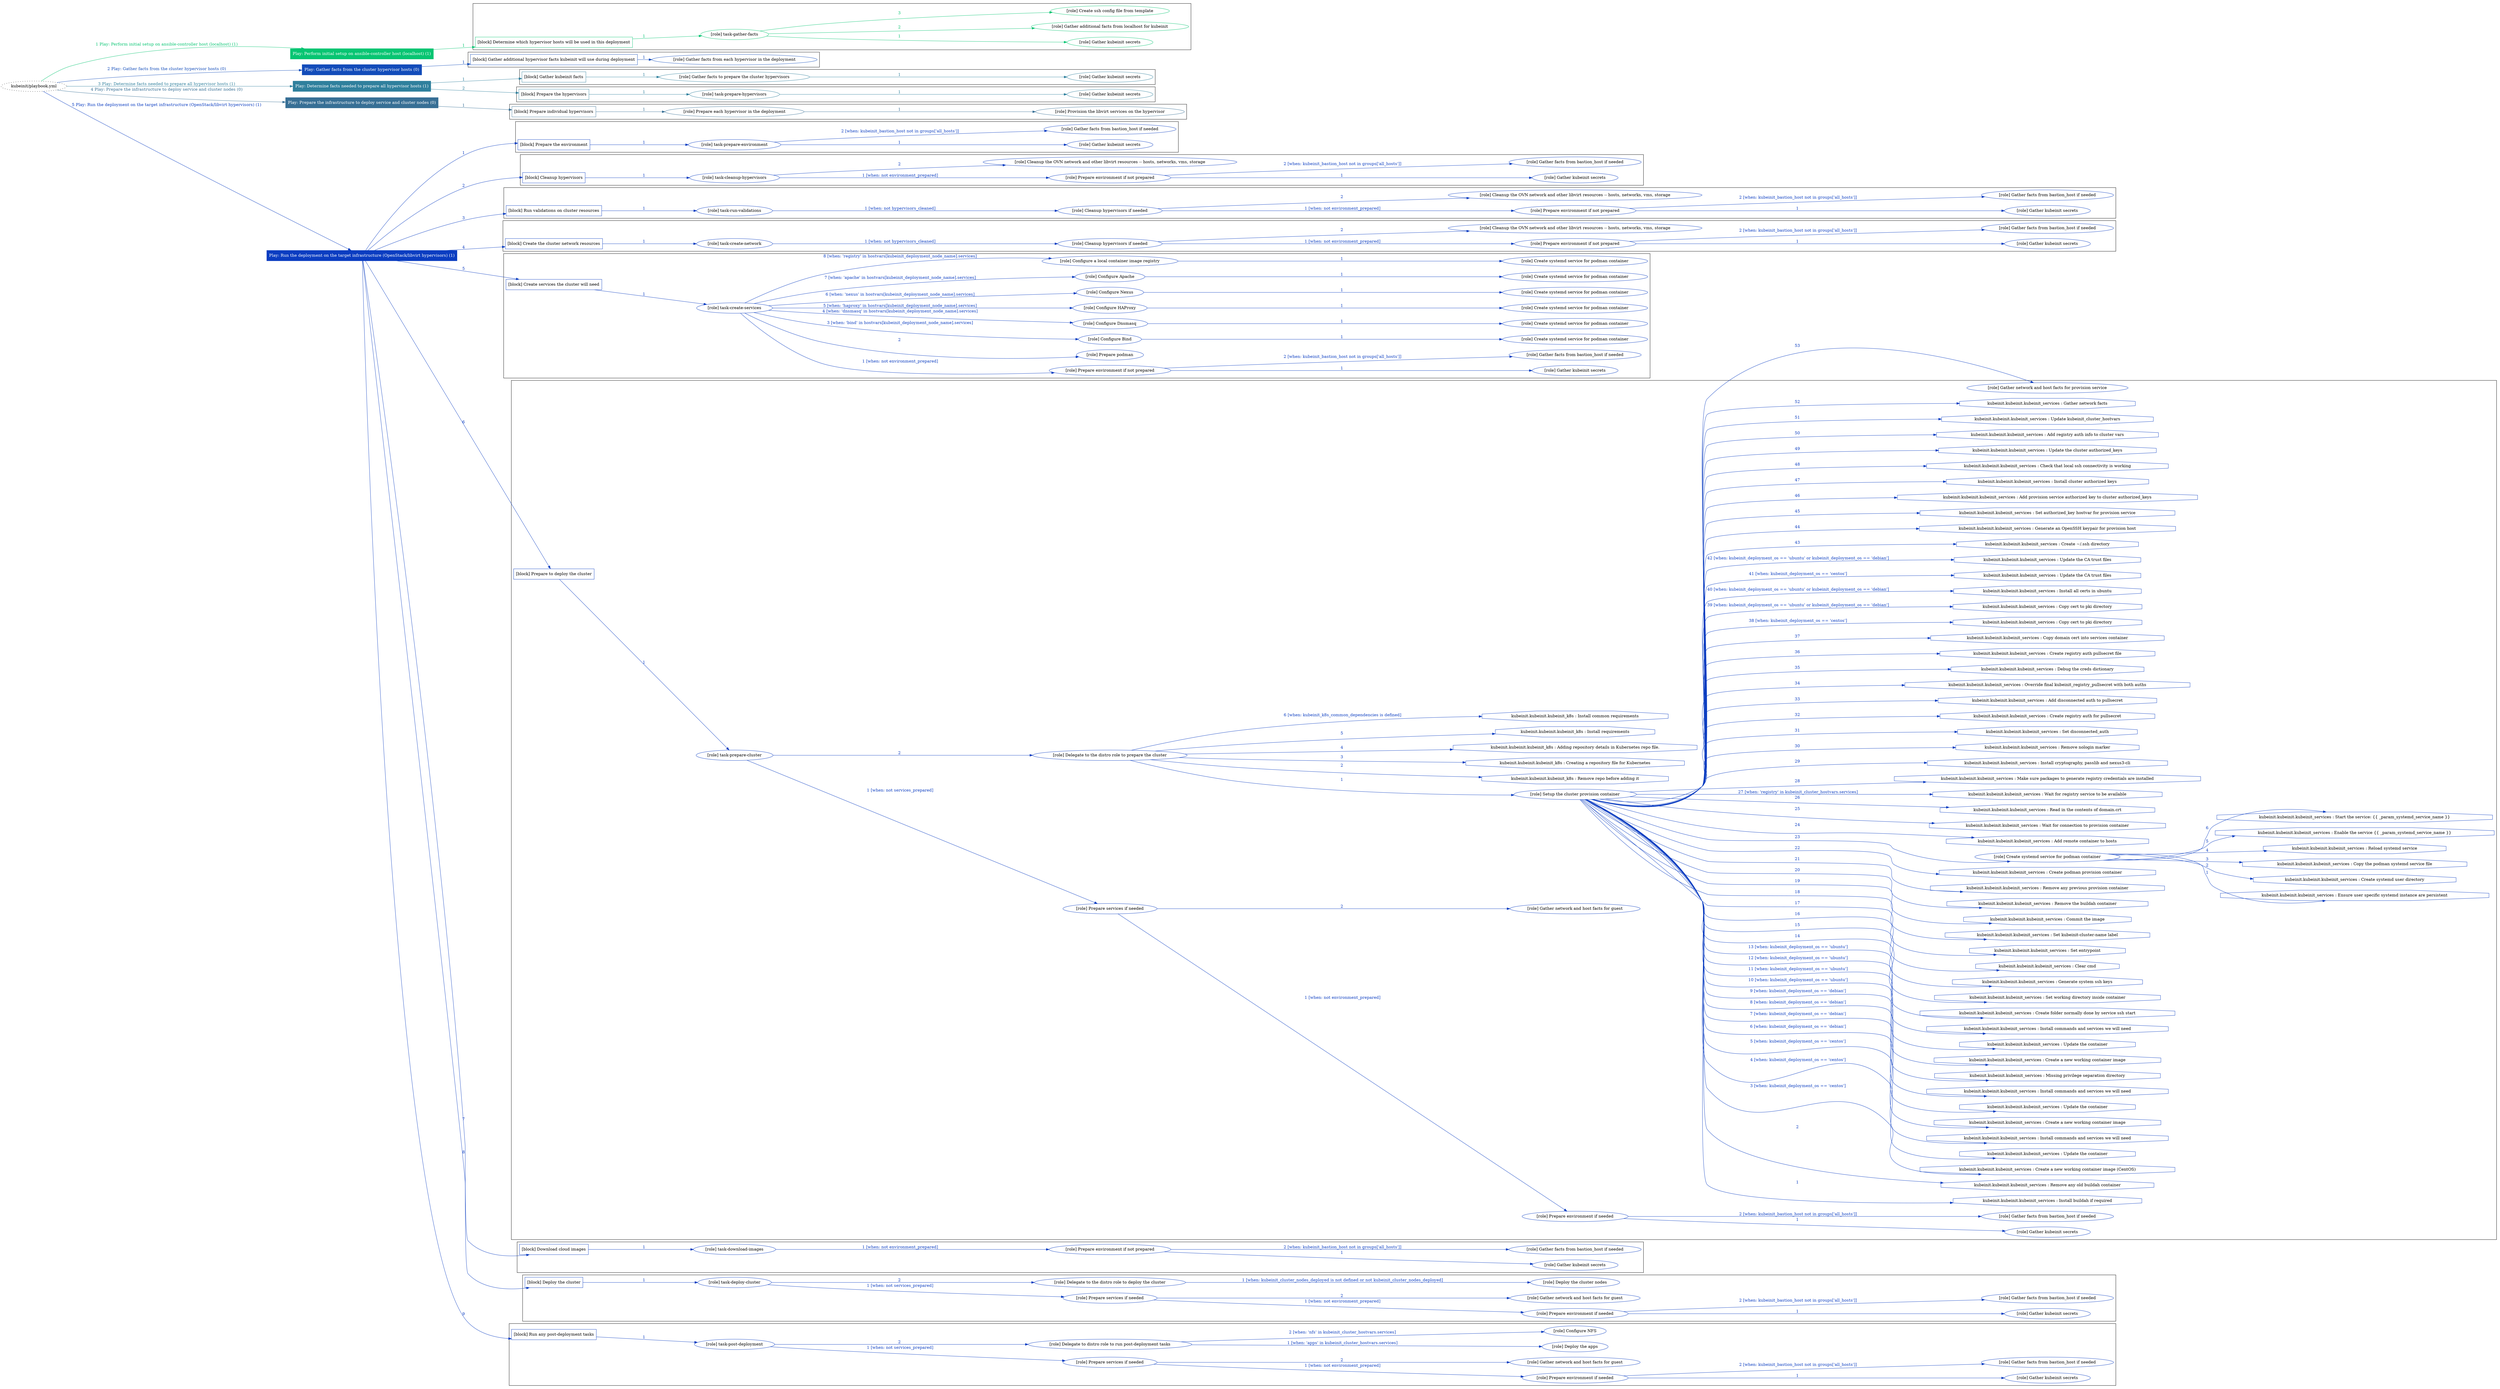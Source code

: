 digraph {
	graph [concentrate=true ordering=in rankdir=LR ratio=fill]
	edge [esep=5 sep=10]
	"kubeinit/playbook.yml" [URL="/home/runner/work/kubeinit/kubeinit/kubeinit/playbook.yml" id=playbook_bb2694c3 style=dotted]
	"kubeinit/playbook.yml" -> play_fe620448 [label="1 Play: Perform initial setup on ansible-controller host (localhost) (1)" color="#07c572" fontcolor="#07c572" id=edge_play_fe620448 labeltooltip="1 Play: Perform initial setup on ansible-controller host (localhost) (1)" tooltip="1 Play: Perform initial setup on ansible-controller host (localhost) (1)"]
	subgraph "Play: Perform initial setup on ansible-controller host (localhost) (1)" {
		play_fe620448 [label="Play: Perform initial setup on ansible-controller host (localhost) (1)" URL="/home/runner/work/kubeinit/kubeinit/kubeinit/playbook.yml" color="#07c572" fontcolor="#ffffff" id=play_fe620448 shape=box style=filled tooltip=localhost]
		play_fe620448 -> block_7d25a2ec [label=1 color="#07c572" fontcolor="#07c572" id=edge_block_7d25a2ec labeltooltip=1 tooltip=1]
		subgraph cluster_block_7d25a2ec {
			block_7d25a2ec [label="[block] Determine which hypervisor hosts will be used in this deployment" URL="/home/runner/work/kubeinit/kubeinit/kubeinit/playbook.yml" color="#07c572" id=block_7d25a2ec labeltooltip="Determine which hypervisor hosts will be used in this deployment" shape=box tooltip="Determine which hypervisor hosts will be used in this deployment"]
			block_7d25a2ec -> role_8b59fd9a [label="1 " color="#07c572" fontcolor="#07c572" id=edge_role_8b59fd9a labeltooltip="1 " tooltip="1 "]
			subgraph "task-gather-facts" {
				role_8b59fd9a [label="[role] task-gather-facts" URL="/home/runner/work/kubeinit/kubeinit/kubeinit/playbook.yml" color="#07c572" id=role_8b59fd9a tooltip="task-gather-facts"]
				role_8b59fd9a -> role_8dfefa74 [label="1 " color="#07c572" fontcolor="#07c572" id=edge_role_8dfefa74 labeltooltip="1 " tooltip="1 "]
				subgraph "Gather kubeinit secrets" {
					role_8dfefa74 [label="[role] Gather kubeinit secrets" URL="/home/runner/.ansible/collections/ansible_collections/kubeinit/kubeinit/roles/kubeinit_prepare/tasks/build_hypervisors_group.yml" color="#07c572" id=role_8dfefa74 tooltip="Gather kubeinit secrets"]
				}
				role_8b59fd9a -> role_7d35fd02 [label="2 " color="#07c572" fontcolor="#07c572" id=edge_role_7d35fd02 labeltooltip="2 " tooltip="2 "]
				subgraph "Gather additional facts from localhost for kubeinit" {
					role_7d35fd02 [label="[role] Gather additional facts from localhost for kubeinit" URL="/home/runner/.ansible/collections/ansible_collections/kubeinit/kubeinit/roles/kubeinit_prepare/tasks/build_hypervisors_group.yml" color="#07c572" id=role_7d35fd02 tooltip="Gather additional facts from localhost for kubeinit"]
				}
				role_8b59fd9a -> role_156a4028 [label="3 " color="#07c572" fontcolor="#07c572" id=edge_role_156a4028 labeltooltip="3 " tooltip="3 "]
				subgraph "Create ssh config file from template" {
					role_156a4028 [label="[role] Create ssh config file from template" URL="/home/runner/.ansible/collections/ansible_collections/kubeinit/kubeinit/roles/kubeinit_prepare/tasks/build_hypervisors_group.yml" color="#07c572" id=role_156a4028 tooltip="Create ssh config file from template"]
				}
			}
		}
	}
	"kubeinit/playbook.yml" -> play_cb79b474 [label="2 Play: Gather facts from the cluster hypervisor hosts (0)" color="#124cba" fontcolor="#124cba" id=edge_play_cb79b474 labeltooltip="2 Play: Gather facts from the cluster hypervisor hosts (0)" tooltip="2 Play: Gather facts from the cluster hypervisor hosts (0)"]
	subgraph "Play: Gather facts from the cluster hypervisor hosts (0)" {
		play_cb79b474 [label="Play: Gather facts from the cluster hypervisor hosts (0)" URL="/home/runner/work/kubeinit/kubeinit/kubeinit/playbook.yml" color="#124cba" fontcolor="#ffffff" id=play_cb79b474 shape=box style=filled tooltip="Play: Gather facts from the cluster hypervisor hosts (0)"]
		play_cb79b474 -> block_24b1ab9b [label=1 color="#124cba" fontcolor="#124cba" id=edge_block_24b1ab9b labeltooltip=1 tooltip=1]
		subgraph cluster_block_24b1ab9b {
			block_24b1ab9b [label="[block] Gather additional hypervisor facts kubeinit will use during deployment" URL="/home/runner/work/kubeinit/kubeinit/kubeinit/playbook.yml" color="#124cba" id=block_24b1ab9b labeltooltip="Gather additional hypervisor facts kubeinit will use during deployment" shape=box tooltip="Gather additional hypervisor facts kubeinit will use during deployment"]
			block_24b1ab9b -> role_e2f64bbc [label="1 " color="#124cba" fontcolor="#124cba" id=edge_role_e2f64bbc labeltooltip="1 " tooltip="1 "]
			subgraph "Gather facts from each hypervisor in the deployment" {
				role_e2f64bbc [label="[role] Gather facts from each hypervisor in the deployment" URL="/home/runner/work/kubeinit/kubeinit/kubeinit/playbook.yml" color="#124cba" id=role_e2f64bbc tooltip="Gather facts from each hypervisor in the deployment"]
			}
		}
	}
	"kubeinit/playbook.yml" -> play_9cef9e9d [label="3 Play: Determine facts needed to prepare all hypervisor hosts (1)" color="#2f809d" fontcolor="#2f809d" id=edge_play_9cef9e9d labeltooltip="3 Play: Determine facts needed to prepare all hypervisor hosts (1)" tooltip="3 Play: Determine facts needed to prepare all hypervisor hosts (1)"]
	subgraph "Play: Determine facts needed to prepare all hypervisor hosts (1)" {
		play_9cef9e9d [label="Play: Determine facts needed to prepare all hypervisor hosts (1)" URL="/home/runner/work/kubeinit/kubeinit/kubeinit/playbook.yml" color="#2f809d" fontcolor="#ffffff" id=play_9cef9e9d shape=box style=filled tooltip=localhost]
		play_9cef9e9d -> block_058cb7c0 [label=1 color="#2f809d" fontcolor="#2f809d" id=edge_block_058cb7c0 labeltooltip=1 tooltip=1]
		subgraph cluster_block_058cb7c0 {
			block_058cb7c0 [label="[block] Gather kubeinit facts" URL="/home/runner/work/kubeinit/kubeinit/kubeinit/playbook.yml" color="#2f809d" id=block_058cb7c0 labeltooltip="Gather kubeinit facts" shape=box tooltip="Gather kubeinit facts"]
			block_058cb7c0 -> role_a58640a9 [label="1 " color="#2f809d" fontcolor="#2f809d" id=edge_role_a58640a9 labeltooltip="1 " tooltip="1 "]
			subgraph "Gather facts to prepare the cluster hypervisors" {
				role_a58640a9 [label="[role] Gather facts to prepare the cluster hypervisors" URL="/home/runner/work/kubeinit/kubeinit/kubeinit/playbook.yml" color="#2f809d" id=role_a58640a9 tooltip="Gather facts to prepare the cluster hypervisors"]
				role_a58640a9 -> role_d267659c [label="1 " color="#2f809d" fontcolor="#2f809d" id=edge_role_d267659c labeltooltip="1 " tooltip="1 "]
				subgraph "Gather kubeinit secrets" {
					role_d267659c [label="[role] Gather kubeinit secrets" URL="/home/runner/.ansible/collections/ansible_collections/kubeinit/kubeinit/roles/kubeinit_prepare/tasks/gather_kubeinit_facts.yml" color="#2f809d" id=role_d267659c tooltip="Gather kubeinit secrets"]
				}
			}
		}
		play_9cef9e9d -> block_31713046 [label=2 color="#2f809d" fontcolor="#2f809d" id=edge_block_31713046 labeltooltip=2 tooltip=2]
		subgraph cluster_block_31713046 {
			block_31713046 [label="[block] Prepare the hypervisors" URL="/home/runner/work/kubeinit/kubeinit/kubeinit/playbook.yml" color="#2f809d" id=block_31713046 labeltooltip="Prepare the hypervisors" shape=box tooltip="Prepare the hypervisors"]
			block_31713046 -> role_f3a6e11d [label="1 " color="#2f809d" fontcolor="#2f809d" id=edge_role_f3a6e11d labeltooltip="1 " tooltip="1 "]
			subgraph "task-prepare-hypervisors" {
				role_f3a6e11d [label="[role] task-prepare-hypervisors" URL="/home/runner/work/kubeinit/kubeinit/kubeinit/playbook.yml" color="#2f809d" id=role_f3a6e11d tooltip="task-prepare-hypervisors"]
				role_f3a6e11d -> role_88e6cd18 [label="1 " color="#2f809d" fontcolor="#2f809d" id=edge_role_88e6cd18 labeltooltip="1 " tooltip="1 "]
				subgraph "Gather kubeinit secrets" {
					role_88e6cd18 [label="[role] Gather kubeinit secrets" URL="/home/runner/.ansible/collections/ansible_collections/kubeinit/kubeinit/roles/kubeinit_prepare/tasks/gather_kubeinit_facts.yml" color="#2f809d" id=role_88e6cd18 tooltip="Gather kubeinit secrets"]
				}
			}
		}
	}
	"kubeinit/playbook.yml" -> play_0b190b6e [label="4 Play: Prepare the infrastructure to deploy service and cluster nodes (0)" color="#376f95" fontcolor="#376f95" id=edge_play_0b190b6e labeltooltip="4 Play: Prepare the infrastructure to deploy service and cluster nodes (0)" tooltip="4 Play: Prepare the infrastructure to deploy service and cluster nodes (0)"]
	subgraph "Play: Prepare the infrastructure to deploy service and cluster nodes (0)" {
		play_0b190b6e [label="Play: Prepare the infrastructure to deploy service and cluster nodes (0)" URL="/home/runner/work/kubeinit/kubeinit/kubeinit/playbook.yml" color="#376f95" fontcolor="#ffffff" id=play_0b190b6e shape=box style=filled tooltip="Play: Prepare the infrastructure to deploy service and cluster nodes (0)"]
		play_0b190b6e -> block_9292aeb0 [label=1 color="#376f95" fontcolor="#376f95" id=edge_block_9292aeb0 labeltooltip=1 tooltip=1]
		subgraph cluster_block_9292aeb0 {
			block_9292aeb0 [label="[block] Prepare individual hypervisors" URL="/home/runner/work/kubeinit/kubeinit/kubeinit/playbook.yml" color="#376f95" id=block_9292aeb0 labeltooltip="Prepare individual hypervisors" shape=box tooltip="Prepare individual hypervisors"]
			block_9292aeb0 -> role_e24d3273 [label="1 " color="#376f95" fontcolor="#376f95" id=edge_role_e24d3273 labeltooltip="1 " tooltip="1 "]
			subgraph "Prepare each hypervisor in the deployment" {
				role_e24d3273 [label="[role] Prepare each hypervisor in the deployment" URL="/home/runner/work/kubeinit/kubeinit/kubeinit/playbook.yml" color="#376f95" id=role_e24d3273 tooltip="Prepare each hypervisor in the deployment"]
				role_e24d3273 -> role_4b90f21c [label="1 " color="#376f95" fontcolor="#376f95" id=edge_role_4b90f21c labeltooltip="1 " tooltip="1 "]
				subgraph "Provision the libvirt services on the hypervisor" {
					role_4b90f21c [label="[role] Provision the libvirt services on the hypervisor" URL="/home/runner/.ansible/collections/ansible_collections/kubeinit/kubeinit/roles/kubeinit_prepare/tasks/prepare_hypervisor.yml" color="#376f95" id=role_4b90f21c tooltip="Provision the libvirt services on the hypervisor"]
				}
			}
		}
	}
	"kubeinit/playbook.yml" -> play_56782b9b [label="5 Play: Run the deployment on the target infrastructure (OpenStack/libvirt hypervisors) (1)" color="#0b3dc1" fontcolor="#0b3dc1" id=edge_play_56782b9b labeltooltip="5 Play: Run the deployment on the target infrastructure (OpenStack/libvirt hypervisors) (1)" tooltip="5 Play: Run the deployment on the target infrastructure (OpenStack/libvirt hypervisors) (1)"]
	subgraph "Play: Run the deployment on the target infrastructure (OpenStack/libvirt hypervisors) (1)" {
		play_56782b9b [label="Play: Run the deployment on the target infrastructure (OpenStack/libvirt hypervisors) (1)" URL="/home/runner/work/kubeinit/kubeinit/kubeinit/playbook.yml" color="#0b3dc1" fontcolor="#ffffff" id=play_56782b9b shape=box style=filled tooltip=localhost]
		play_56782b9b -> block_2971fb1b [label=1 color="#0b3dc1" fontcolor="#0b3dc1" id=edge_block_2971fb1b labeltooltip=1 tooltip=1]
		subgraph cluster_block_2971fb1b {
			block_2971fb1b [label="[block] Prepare the environment" URL="/home/runner/work/kubeinit/kubeinit/kubeinit/playbook.yml" color="#0b3dc1" id=block_2971fb1b labeltooltip="Prepare the environment" shape=box tooltip="Prepare the environment"]
			block_2971fb1b -> role_bb992ea0 [label="1 " color="#0b3dc1" fontcolor="#0b3dc1" id=edge_role_bb992ea0 labeltooltip="1 " tooltip="1 "]
			subgraph "task-prepare-environment" {
				role_bb992ea0 [label="[role] task-prepare-environment" URL="/home/runner/work/kubeinit/kubeinit/kubeinit/playbook.yml" color="#0b3dc1" id=role_bb992ea0 tooltip="task-prepare-environment"]
				role_bb992ea0 -> role_76c54a45 [label="1 " color="#0b3dc1" fontcolor="#0b3dc1" id=edge_role_76c54a45 labeltooltip="1 " tooltip="1 "]
				subgraph "Gather kubeinit secrets" {
					role_76c54a45 [label="[role] Gather kubeinit secrets" URL="/home/runner/.ansible/collections/ansible_collections/kubeinit/kubeinit/roles/kubeinit_prepare/tasks/gather_kubeinit_facts.yml" color="#0b3dc1" id=role_76c54a45 tooltip="Gather kubeinit secrets"]
				}
				role_bb992ea0 -> role_9f1b9684 [label="2 [when: kubeinit_bastion_host not in groups['all_hosts']]" color="#0b3dc1" fontcolor="#0b3dc1" id=edge_role_9f1b9684 labeltooltip="2 [when: kubeinit_bastion_host not in groups['all_hosts']]" tooltip="2 [when: kubeinit_bastion_host not in groups['all_hosts']]"]
				subgraph "Gather facts from bastion_host if needed" {
					role_9f1b9684 [label="[role] Gather facts from bastion_host if needed" URL="/home/runner/.ansible/collections/ansible_collections/kubeinit/kubeinit/roles/kubeinit_prepare/tasks/main.yml" color="#0b3dc1" id=role_9f1b9684 tooltip="Gather facts from bastion_host if needed"]
				}
			}
		}
		play_56782b9b -> block_3117c028 [label=2 color="#0b3dc1" fontcolor="#0b3dc1" id=edge_block_3117c028 labeltooltip=2 tooltip=2]
		subgraph cluster_block_3117c028 {
			block_3117c028 [label="[block] Cleanup hypervisors" URL="/home/runner/work/kubeinit/kubeinit/kubeinit/playbook.yml" color="#0b3dc1" id=block_3117c028 labeltooltip="Cleanup hypervisors" shape=box tooltip="Cleanup hypervisors"]
			block_3117c028 -> role_b8b7ae7a [label="1 " color="#0b3dc1" fontcolor="#0b3dc1" id=edge_role_b8b7ae7a labeltooltip="1 " tooltip="1 "]
			subgraph "task-cleanup-hypervisors" {
				role_b8b7ae7a [label="[role] task-cleanup-hypervisors" URL="/home/runner/work/kubeinit/kubeinit/kubeinit/playbook.yml" color="#0b3dc1" id=role_b8b7ae7a tooltip="task-cleanup-hypervisors"]
				role_b8b7ae7a -> role_185471ad [label="1 [when: not environment_prepared]" color="#0b3dc1" fontcolor="#0b3dc1" id=edge_role_185471ad labeltooltip="1 [when: not environment_prepared]" tooltip="1 [when: not environment_prepared]"]
				subgraph "Prepare environment if not prepared" {
					role_185471ad [label="[role] Prepare environment if not prepared" URL="/home/runner/.ansible/collections/ansible_collections/kubeinit/kubeinit/roles/kubeinit_libvirt/tasks/cleanup_hypervisors.yml" color="#0b3dc1" id=role_185471ad tooltip="Prepare environment if not prepared"]
					role_185471ad -> role_5ecb73bb [label="1 " color="#0b3dc1" fontcolor="#0b3dc1" id=edge_role_5ecb73bb labeltooltip="1 " tooltip="1 "]
					subgraph "Gather kubeinit secrets" {
						role_5ecb73bb [label="[role] Gather kubeinit secrets" URL="/home/runner/.ansible/collections/ansible_collections/kubeinit/kubeinit/roles/kubeinit_prepare/tasks/gather_kubeinit_facts.yml" color="#0b3dc1" id=role_5ecb73bb tooltip="Gather kubeinit secrets"]
					}
					role_185471ad -> role_291bf7de [label="2 [when: kubeinit_bastion_host not in groups['all_hosts']]" color="#0b3dc1" fontcolor="#0b3dc1" id=edge_role_291bf7de labeltooltip="2 [when: kubeinit_bastion_host not in groups['all_hosts']]" tooltip="2 [when: kubeinit_bastion_host not in groups['all_hosts']]"]
					subgraph "Gather facts from bastion_host if needed" {
						role_291bf7de [label="[role] Gather facts from bastion_host if needed" URL="/home/runner/.ansible/collections/ansible_collections/kubeinit/kubeinit/roles/kubeinit_prepare/tasks/main.yml" color="#0b3dc1" id=role_291bf7de tooltip="Gather facts from bastion_host if needed"]
					}
				}
				role_b8b7ae7a -> role_1d17f968 [label="2 " color="#0b3dc1" fontcolor="#0b3dc1" id=edge_role_1d17f968 labeltooltip="2 " tooltip="2 "]
				subgraph "Cleanup the OVN network and other libvirt resources -- hosts, networks, vms, storage" {
					role_1d17f968 [label="[role] Cleanup the OVN network and other libvirt resources -- hosts, networks, vms, storage" URL="/home/runner/.ansible/collections/ansible_collections/kubeinit/kubeinit/roles/kubeinit_libvirt/tasks/cleanup_hypervisors.yml" color="#0b3dc1" id=role_1d17f968 tooltip="Cleanup the OVN network and other libvirt resources -- hosts, networks, vms, storage"]
				}
			}
		}
		play_56782b9b -> block_f8780749 [label=3 color="#0b3dc1" fontcolor="#0b3dc1" id=edge_block_f8780749 labeltooltip=3 tooltip=3]
		subgraph cluster_block_f8780749 {
			block_f8780749 [label="[block] Run validations on cluster resources" URL="/home/runner/work/kubeinit/kubeinit/kubeinit/playbook.yml" color="#0b3dc1" id=block_f8780749 labeltooltip="Run validations on cluster resources" shape=box tooltip="Run validations on cluster resources"]
			block_f8780749 -> role_7984b20d [label="1 " color="#0b3dc1" fontcolor="#0b3dc1" id=edge_role_7984b20d labeltooltip="1 " tooltip="1 "]
			subgraph "task-run-validations" {
				role_7984b20d [label="[role] task-run-validations" URL="/home/runner/work/kubeinit/kubeinit/kubeinit/playbook.yml" color="#0b3dc1" id=role_7984b20d tooltip="task-run-validations"]
				role_7984b20d -> role_d4dd9b73 [label="1 [when: not hypervisors_cleaned]" color="#0b3dc1" fontcolor="#0b3dc1" id=edge_role_d4dd9b73 labeltooltip="1 [when: not hypervisors_cleaned]" tooltip="1 [when: not hypervisors_cleaned]"]
				subgraph "Cleanup hypervisors if needed" {
					role_d4dd9b73 [label="[role] Cleanup hypervisors if needed" URL="/home/runner/.ansible/collections/ansible_collections/kubeinit/kubeinit/roles/kubeinit_validations/tasks/main.yml" color="#0b3dc1" id=role_d4dd9b73 tooltip="Cleanup hypervisors if needed"]
					role_d4dd9b73 -> role_4cec627b [label="1 [when: not environment_prepared]" color="#0b3dc1" fontcolor="#0b3dc1" id=edge_role_4cec627b labeltooltip="1 [when: not environment_prepared]" tooltip="1 [when: not environment_prepared]"]
					subgraph "Prepare environment if not prepared" {
						role_4cec627b [label="[role] Prepare environment if not prepared" URL="/home/runner/.ansible/collections/ansible_collections/kubeinit/kubeinit/roles/kubeinit_libvirt/tasks/cleanup_hypervisors.yml" color="#0b3dc1" id=role_4cec627b tooltip="Prepare environment if not prepared"]
						role_4cec627b -> role_0f9bc539 [label="1 " color="#0b3dc1" fontcolor="#0b3dc1" id=edge_role_0f9bc539 labeltooltip="1 " tooltip="1 "]
						subgraph "Gather kubeinit secrets" {
							role_0f9bc539 [label="[role] Gather kubeinit secrets" URL="/home/runner/.ansible/collections/ansible_collections/kubeinit/kubeinit/roles/kubeinit_prepare/tasks/gather_kubeinit_facts.yml" color="#0b3dc1" id=role_0f9bc539 tooltip="Gather kubeinit secrets"]
						}
						role_4cec627b -> role_190b8b99 [label="2 [when: kubeinit_bastion_host not in groups['all_hosts']]" color="#0b3dc1" fontcolor="#0b3dc1" id=edge_role_190b8b99 labeltooltip="2 [when: kubeinit_bastion_host not in groups['all_hosts']]" tooltip="2 [when: kubeinit_bastion_host not in groups['all_hosts']]"]
						subgraph "Gather facts from bastion_host if needed" {
							role_190b8b99 [label="[role] Gather facts from bastion_host if needed" URL="/home/runner/.ansible/collections/ansible_collections/kubeinit/kubeinit/roles/kubeinit_prepare/tasks/main.yml" color="#0b3dc1" id=role_190b8b99 tooltip="Gather facts from bastion_host if needed"]
						}
					}
					role_d4dd9b73 -> role_09492164 [label="2 " color="#0b3dc1" fontcolor="#0b3dc1" id=edge_role_09492164 labeltooltip="2 " tooltip="2 "]
					subgraph "Cleanup the OVN network and other libvirt resources -- hosts, networks, vms, storage" {
						role_09492164 [label="[role] Cleanup the OVN network and other libvirt resources -- hosts, networks, vms, storage" URL="/home/runner/.ansible/collections/ansible_collections/kubeinit/kubeinit/roles/kubeinit_libvirt/tasks/cleanup_hypervisors.yml" color="#0b3dc1" id=role_09492164 tooltip="Cleanup the OVN network and other libvirt resources -- hosts, networks, vms, storage"]
					}
				}
			}
		}
		play_56782b9b -> block_891f2394 [label=4 color="#0b3dc1" fontcolor="#0b3dc1" id=edge_block_891f2394 labeltooltip=4 tooltip=4]
		subgraph cluster_block_891f2394 {
			block_891f2394 [label="[block] Create the cluster network resources" URL="/home/runner/work/kubeinit/kubeinit/kubeinit/playbook.yml" color="#0b3dc1" id=block_891f2394 labeltooltip="Create the cluster network resources" shape=box tooltip="Create the cluster network resources"]
			block_891f2394 -> role_cdeb4b5f [label="1 " color="#0b3dc1" fontcolor="#0b3dc1" id=edge_role_cdeb4b5f labeltooltip="1 " tooltip="1 "]
			subgraph "task-create-network" {
				role_cdeb4b5f [label="[role] task-create-network" URL="/home/runner/work/kubeinit/kubeinit/kubeinit/playbook.yml" color="#0b3dc1" id=role_cdeb4b5f tooltip="task-create-network"]
				role_cdeb4b5f -> role_8f650d60 [label="1 [when: not hypervisors_cleaned]" color="#0b3dc1" fontcolor="#0b3dc1" id=edge_role_8f650d60 labeltooltip="1 [when: not hypervisors_cleaned]" tooltip="1 [when: not hypervisors_cleaned]"]
				subgraph "Cleanup hypervisors if needed" {
					role_8f650d60 [label="[role] Cleanup hypervisors if needed" URL="/home/runner/.ansible/collections/ansible_collections/kubeinit/kubeinit/roles/kubeinit_libvirt/tasks/create_network.yml" color="#0b3dc1" id=role_8f650d60 tooltip="Cleanup hypervisors if needed"]
					role_8f650d60 -> role_94095a17 [label="1 [when: not environment_prepared]" color="#0b3dc1" fontcolor="#0b3dc1" id=edge_role_94095a17 labeltooltip="1 [when: not environment_prepared]" tooltip="1 [when: not environment_prepared]"]
					subgraph "Prepare environment if not prepared" {
						role_94095a17 [label="[role] Prepare environment if not prepared" URL="/home/runner/.ansible/collections/ansible_collections/kubeinit/kubeinit/roles/kubeinit_libvirt/tasks/cleanup_hypervisors.yml" color="#0b3dc1" id=role_94095a17 tooltip="Prepare environment if not prepared"]
						role_94095a17 -> role_91adb4ef [label="1 " color="#0b3dc1" fontcolor="#0b3dc1" id=edge_role_91adb4ef labeltooltip="1 " tooltip="1 "]
						subgraph "Gather kubeinit secrets" {
							role_91adb4ef [label="[role] Gather kubeinit secrets" URL="/home/runner/.ansible/collections/ansible_collections/kubeinit/kubeinit/roles/kubeinit_prepare/tasks/gather_kubeinit_facts.yml" color="#0b3dc1" id=role_91adb4ef tooltip="Gather kubeinit secrets"]
						}
						role_94095a17 -> role_55a2db52 [label="2 [when: kubeinit_bastion_host not in groups['all_hosts']]" color="#0b3dc1" fontcolor="#0b3dc1" id=edge_role_55a2db52 labeltooltip="2 [when: kubeinit_bastion_host not in groups['all_hosts']]" tooltip="2 [when: kubeinit_bastion_host not in groups['all_hosts']]"]
						subgraph "Gather facts from bastion_host if needed" {
							role_55a2db52 [label="[role] Gather facts from bastion_host if needed" URL="/home/runner/.ansible/collections/ansible_collections/kubeinit/kubeinit/roles/kubeinit_prepare/tasks/main.yml" color="#0b3dc1" id=role_55a2db52 tooltip="Gather facts from bastion_host if needed"]
						}
					}
					role_8f650d60 -> role_551032c9 [label="2 " color="#0b3dc1" fontcolor="#0b3dc1" id=edge_role_551032c9 labeltooltip="2 " tooltip="2 "]
					subgraph "Cleanup the OVN network and other libvirt resources -- hosts, networks, vms, storage" {
						role_551032c9 [label="[role] Cleanup the OVN network and other libvirt resources -- hosts, networks, vms, storage" URL="/home/runner/.ansible/collections/ansible_collections/kubeinit/kubeinit/roles/kubeinit_libvirt/tasks/cleanup_hypervisors.yml" color="#0b3dc1" id=role_551032c9 tooltip="Cleanup the OVN network and other libvirt resources -- hosts, networks, vms, storage"]
					}
				}
			}
		}
		play_56782b9b -> block_dc334e32 [label=5 color="#0b3dc1" fontcolor="#0b3dc1" id=edge_block_dc334e32 labeltooltip=5 tooltip=5]
		subgraph cluster_block_dc334e32 {
			block_dc334e32 [label="[block] Create services the cluster will need" URL="/home/runner/work/kubeinit/kubeinit/kubeinit/playbook.yml" color="#0b3dc1" id=block_dc334e32 labeltooltip="Create services the cluster will need" shape=box tooltip="Create services the cluster will need"]
			block_dc334e32 -> role_9a54cab5 [label="1 " color="#0b3dc1" fontcolor="#0b3dc1" id=edge_role_9a54cab5 labeltooltip="1 " tooltip="1 "]
			subgraph "task-create-services" {
				role_9a54cab5 [label="[role] task-create-services" URL="/home/runner/work/kubeinit/kubeinit/kubeinit/playbook.yml" color="#0b3dc1" id=role_9a54cab5 tooltip="task-create-services"]
				role_9a54cab5 -> role_ff4a674a [label="1 [when: not environment_prepared]" color="#0b3dc1" fontcolor="#0b3dc1" id=edge_role_ff4a674a labeltooltip="1 [when: not environment_prepared]" tooltip="1 [when: not environment_prepared]"]
				subgraph "Prepare environment if not prepared" {
					role_ff4a674a [label="[role] Prepare environment if not prepared" URL="/home/runner/.ansible/collections/ansible_collections/kubeinit/kubeinit/roles/kubeinit_services/tasks/main.yml" color="#0b3dc1" id=role_ff4a674a tooltip="Prepare environment if not prepared"]
					role_ff4a674a -> role_916ce658 [label="1 " color="#0b3dc1" fontcolor="#0b3dc1" id=edge_role_916ce658 labeltooltip="1 " tooltip="1 "]
					subgraph "Gather kubeinit secrets" {
						role_916ce658 [label="[role] Gather kubeinit secrets" URL="/home/runner/.ansible/collections/ansible_collections/kubeinit/kubeinit/roles/kubeinit_prepare/tasks/gather_kubeinit_facts.yml" color="#0b3dc1" id=role_916ce658 tooltip="Gather kubeinit secrets"]
					}
					role_ff4a674a -> role_b8caeee1 [label="2 [when: kubeinit_bastion_host not in groups['all_hosts']]" color="#0b3dc1" fontcolor="#0b3dc1" id=edge_role_b8caeee1 labeltooltip="2 [when: kubeinit_bastion_host not in groups['all_hosts']]" tooltip="2 [when: kubeinit_bastion_host not in groups['all_hosts']]"]
					subgraph "Gather facts from bastion_host if needed" {
						role_b8caeee1 [label="[role] Gather facts from bastion_host if needed" URL="/home/runner/.ansible/collections/ansible_collections/kubeinit/kubeinit/roles/kubeinit_prepare/tasks/main.yml" color="#0b3dc1" id=role_b8caeee1 tooltip="Gather facts from bastion_host if needed"]
					}
				}
				role_9a54cab5 -> role_0e3773e9 [label="2 " color="#0b3dc1" fontcolor="#0b3dc1" id=edge_role_0e3773e9 labeltooltip="2 " tooltip="2 "]
				subgraph "Prepare podman" {
					role_0e3773e9 [label="[role] Prepare podman" URL="/home/runner/.ansible/collections/ansible_collections/kubeinit/kubeinit/roles/kubeinit_services/tasks/00_create_service_pod.yml" color="#0b3dc1" id=role_0e3773e9 tooltip="Prepare podman"]
				}
				role_9a54cab5 -> role_208a9a04 [label="3 [when: 'bind' in hostvars[kubeinit_deployment_node_name].services]" color="#0b3dc1" fontcolor="#0b3dc1" id=edge_role_208a9a04 labeltooltip="3 [when: 'bind' in hostvars[kubeinit_deployment_node_name].services]" tooltip="3 [when: 'bind' in hostvars[kubeinit_deployment_node_name].services]"]
				subgraph "Configure Bind" {
					role_208a9a04 [label="[role] Configure Bind" URL="/home/runner/.ansible/collections/ansible_collections/kubeinit/kubeinit/roles/kubeinit_services/tasks/start_services_containers.yml" color="#0b3dc1" id=role_208a9a04 tooltip="Configure Bind"]
					role_208a9a04 -> role_e0d3d92f [label="1 " color="#0b3dc1" fontcolor="#0b3dc1" id=edge_role_e0d3d92f labeltooltip="1 " tooltip="1 "]
					subgraph "Create systemd service for podman container" {
						role_e0d3d92f [label="[role] Create systemd service for podman container" URL="/home/runner/.ansible/collections/ansible_collections/kubeinit/kubeinit/roles/kubeinit_bind/tasks/main.yml" color="#0b3dc1" id=role_e0d3d92f tooltip="Create systemd service for podman container"]
					}
				}
				role_9a54cab5 -> role_f353f54f [label="4 [when: 'dnsmasq' in hostvars[kubeinit_deployment_node_name].services]" color="#0b3dc1" fontcolor="#0b3dc1" id=edge_role_f353f54f labeltooltip="4 [when: 'dnsmasq' in hostvars[kubeinit_deployment_node_name].services]" tooltip="4 [when: 'dnsmasq' in hostvars[kubeinit_deployment_node_name].services]"]
				subgraph "Configure Dnsmasq" {
					role_f353f54f [label="[role] Configure Dnsmasq" URL="/home/runner/.ansible/collections/ansible_collections/kubeinit/kubeinit/roles/kubeinit_services/tasks/start_services_containers.yml" color="#0b3dc1" id=role_f353f54f tooltip="Configure Dnsmasq"]
					role_f353f54f -> role_f13503dd [label="1 " color="#0b3dc1" fontcolor="#0b3dc1" id=edge_role_f13503dd labeltooltip="1 " tooltip="1 "]
					subgraph "Create systemd service for podman container" {
						role_f13503dd [label="[role] Create systemd service for podman container" URL="/home/runner/.ansible/collections/ansible_collections/kubeinit/kubeinit/roles/kubeinit_dnsmasq/tasks/main.yml" color="#0b3dc1" id=role_f13503dd tooltip="Create systemd service for podman container"]
					}
				}
				role_9a54cab5 -> role_b4622523 [label="5 [when: 'haproxy' in hostvars[kubeinit_deployment_node_name].services]" color="#0b3dc1" fontcolor="#0b3dc1" id=edge_role_b4622523 labeltooltip="5 [when: 'haproxy' in hostvars[kubeinit_deployment_node_name].services]" tooltip="5 [when: 'haproxy' in hostvars[kubeinit_deployment_node_name].services]"]
				subgraph "Configure HAProxy" {
					role_b4622523 [label="[role] Configure HAProxy" URL="/home/runner/.ansible/collections/ansible_collections/kubeinit/kubeinit/roles/kubeinit_services/tasks/start_services_containers.yml" color="#0b3dc1" id=role_b4622523 tooltip="Configure HAProxy"]
					role_b4622523 -> role_e1b2ee5f [label="1 " color="#0b3dc1" fontcolor="#0b3dc1" id=edge_role_e1b2ee5f labeltooltip="1 " tooltip="1 "]
					subgraph "Create systemd service for podman container" {
						role_e1b2ee5f [label="[role] Create systemd service for podman container" URL="/home/runner/.ansible/collections/ansible_collections/kubeinit/kubeinit/roles/kubeinit_haproxy/tasks/main.yml" color="#0b3dc1" id=role_e1b2ee5f tooltip="Create systemd service for podman container"]
					}
				}
				role_9a54cab5 -> role_d52c0383 [label="6 [when: 'nexus' in hostvars[kubeinit_deployment_node_name].services]" color="#0b3dc1" fontcolor="#0b3dc1" id=edge_role_d52c0383 labeltooltip="6 [when: 'nexus' in hostvars[kubeinit_deployment_node_name].services]" tooltip="6 [when: 'nexus' in hostvars[kubeinit_deployment_node_name].services]"]
				subgraph "Configure Nexus" {
					role_d52c0383 [label="[role] Configure Nexus" URL="/home/runner/.ansible/collections/ansible_collections/kubeinit/kubeinit/roles/kubeinit_services/tasks/start_services_containers.yml" color="#0b3dc1" id=role_d52c0383 tooltip="Configure Nexus"]
					role_d52c0383 -> role_7b381f84 [label="1 " color="#0b3dc1" fontcolor="#0b3dc1" id=edge_role_7b381f84 labeltooltip="1 " tooltip="1 "]
					subgraph "Create systemd service for podman container" {
						role_7b381f84 [label="[role] Create systemd service for podman container" URL="/home/runner/.ansible/collections/ansible_collections/kubeinit/kubeinit/roles/kubeinit_nexus/tasks/main.yml" color="#0b3dc1" id=role_7b381f84 tooltip="Create systemd service for podman container"]
					}
				}
				role_9a54cab5 -> role_08b508e0 [label="7 [when: 'apache' in hostvars[kubeinit_deployment_node_name].services]" color="#0b3dc1" fontcolor="#0b3dc1" id=edge_role_08b508e0 labeltooltip="7 [when: 'apache' in hostvars[kubeinit_deployment_node_name].services]" tooltip="7 [when: 'apache' in hostvars[kubeinit_deployment_node_name].services]"]
				subgraph "Configure Apache" {
					role_08b508e0 [label="[role] Configure Apache" URL="/home/runner/.ansible/collections/ansible_collections/kubeinit/kubeinit/roles/kubeinit_services/tasks/start_services_containers.yml" color="#0b3dc1" id=role_08b508e0 tooltip="Configure Apache"]
					role_08b508e0 -> role_b20b1002 [label="1 " color="#0b3dc1" fontcolor="#0b3dc1" id=edge_role_b20b1002 labeltooltip="1 " tooltip="1 "]
					subgraph "Create systemd service for podman container" {
						role_b20b1002 [label="[role] Create systemd service for podman container" URL="/home/runner/.ansible/collections/ansible_collections/kubeinit/kubeinit/roles/kubeinit_apache/tasks/main.yml" color="#0b3dc1" id=role_b20b1002 tooltip="Create systemd service for podman container"]
					}
				}
				role_9a54cab5 -> role_da5f00e1 [label="8 [when: 'registry' in hostvars[kubeinit_deployment_node_name].services]" color="#0b3dc1" fontcolor="#0b3dc1" id=edge_role_da5f00e1 labeltooltip="8 [when: 'registry' in hostvars[kubeinit_deployment_node_name].services]" tooltip="8 [when: 'registry' in hostvars[kubeinit_deployment_node_name].services]"]
				subgraph "Configure a local container image registry" {
					role_da5f00e1 [label="[role] Configure a local container image registry" URL="/home/runner/.ansible/collections/ansible_collections/kubeinit/kubeinit/roles/kubeinit_services/tasks/start_services_containers.yml" color="#0b3dc1" id=role_da5f00e1 tooltip="Configure a local container image registry"]
					role_da5f00e1 -> role_a83856cf [label="1 " color="#0b3dc1" fontcolor="#0b3dc1" id=edge_role_a83856cf labeltooltip="1 " tooltip="1 "]
					subgraph "Create systemd service for podman container" {
						role_a83856cf [label="[role] Create systemd service for podman container" URL="/home/runner/.ansible/collections/ansible_collections/kubeinit/kubeinit/roles/kubeinit_registry/tasks/main.yml" color="#0b3dc1" id=role_a83856cf tooltip="Create systemd service for podman container"]
					}
				}
			}
		}
		play_56782b9b -> block_58363c76 [label=6 color="#0b3dc1" fontcolor="#0b3dc1" id=edge_block_58363c76 labeltooltip=6 tooltip=6]
		subgraph cluster_block_58363c76 {
			block_58363c76 [label="[block] Prepare to deploy the cluster" URL="/home/runner/work/kubeinit/kubeinit/kubeinit/playbook.yml" color="#0b3dc1" id=block_58363c76 labeltooltip="Prepare to deploy the cluster" shape=box tooltip="Prepare to deploy the cluster"]
			block_58363c76 -> role_ecd460eb [label="1 " color="#0b3dc1" fontcolor="#0b3dc1" id=edge_role_ecd460eb labeltooltip="1 " tooltip="1 "]
			subgraph "task-prepare-cluster" {
				role_ecd460eb [label="[role] task-prepare-cluster" URL="/home/runner/work/kubeinit/kubeinit/kubeinit/playbook.yml" color="#0b3dc1" id=role_ecd460eb tooltip="task-prepare-cluster"]
				role_ecd460eb -> role_887ea11a [label="1 [when: not services_prepared]" color="#0b3dc1" fontcolor="#0b3dc1" id=edge_role_887ea11a labeltooltip="1 [when: not services_prepared]" tooltip="1 [when: not services_prepared]"]
				subgraph "Prepare services if needed" {
					role_887ea11a [label="[role] Prepare services if needed" URL="/home/runner/.ansible/collections/ansible_collections/kubeinit/kubeinit/roles/kubeinit_prepare/tasks/prepare_cluster.yml" color="#0b3dc1" id=role_887ea11a tooltip="Prepare services if needed"]
					role_887ea11a -> role_801ba592 [label="1 [when: not environment_prepared]" color="#0b3dc1" fontcolor="#0b3dc1" id=edge_role_801ba592 labeltooltip="1 [when: not environment_prepared]" tooltip="1 [when: not environment_prepared]"]
					subgraph "Prepare environment if needed" {
						role_801ba592 [label="[role] Prepare environment if needed" URL="/home/runner/.ansible/collections/ansible_collections/kubeinit/kubeinit/roles/kubeinit_services/tasks/prepare_services.yml" color="#0b3dc1" id=role_801ba592 tooltip="Prepare environment if needed"]
						role_801ba592 -> role_0df780a7 [label="1 " color="#0b3dc1" fontcolor="#0b3dc1" id=edge_role_0df780a7 labeltooltip="1 " tooltip="1 "]
						subgraph "Gather kubeinit secrets" {
							role_0df780a7 [label="[role] Gather kubeinit secrets" URL="/home/runner/.ansible/collections/ansible_collections/kubeinit/kubeinit/roles/kubeinit_prepare/tasks/gather_kubeinit_facts.yml" color="#0b3dc1" id=role_0df780a7 tooltip="Gather kubeinit secrets"]
						}
						role_801ba592 -> role_ba0a171e [label="2 [when: kubeinit_bastion_host not in groups['all_hosts']]" color="#0b3dc1" fontcolor="#0b3dc1" id=edge_role_ba0a171e labeltooltip="2 [when: kubeinit_bastion_host not in groups['all_hosts']]" tooltip="2 [when: kubeinit_bastion_host not in groups['all_hosts']]"]
						subgraph "Gather facts from bastion_host if needed" {
							role_ba0a171e [label="[role] Gather facts from bastion_host if needed" URL="/home/runner/.ansible/collections/ansible_collections/kubeinit/kubeinit/roles/kubeinit_prepare/tasks/main.yml" color="#0b3dc1" id=role_ba0a171e tooltip="Gather facts from bastion_host if needed"]
						}
					}
					role_887ea11a -> role_4be20fa4 [label="2 " color="#0b3dc1" fontcolor="#0b3dc1" id=edge_role_4be20fa4 labeltooltip="2 " tooltip="2 "]
					subgraph "Gather network and host facts for guest" {
						role_4be20fa4 [label="[role] Gather network and host facts for guest" URL="/home/runner/.ansible/collections/ansible_collections/kubeinit/kubeinit/roles/kubeinit_services/tasks/prepare_services.yml" color="#0b3dc1" id=role_4be20fa4 tooltip="Gather network and host facts for guest"]
					}
				}
				role_ecd460eb -> role_9832c07c [label="2 " color="#0b3dc1" fontcolor="#0b3dc1" id=edge_role_9832c07c labeltooltip="2 " tooltip="2 "]
				subgraph "Delegate to the distro role to prepare the cluster" {
					role_9832c07c [label="[role] Delegate to the distro role to prepare the cluster" URL="/home/runner/.ansible/collections/ansible_collections/kubeinit/kubeinit/roles/kubeinit_prepare/tasks/prepare_cluster.yml" color="#0b3dc1" id=role_9832c07c tooltip="Delegate to the distro role to prepare the cluster"]
					role_9832c07c -> role_8647cd93 [label="1 " color="#0b3dc1" fontcolor="#0b3dc1" id=edge_role_8647cd93 labeltooltip="1 " tooltip="1 "]
					subgraph "Setup the cluster provision container" {
						role_8647cd93 [label="[role] Setup the cluster provision container" URL="/home/runner/.ansible/collections/ansible_collections/kubeinit/kubeinit/roles/kubeinit_k8s/tasks/prepare_cluster.yml" color="#0b3dc1" id=role_8647cd93 tooltip="Setup the cluster provision container"]
						task_b39b1f19 [label="kubeinit.kubeinit.kubeinit_services : Install buildah if required" URL="/home/runner/.ansible/collections/ansible_collections/kubeinit/kubeinit/roles/kubeinit_services/tasks/create_provision_container.yml" color="#0b3dc1" id=task_b39b1f19 shape=octagon tooltip="kubeinit.kubeinit.kubeinit_services : Install buildah if required"]
						role_8647cd93 -> task_b39b1f19 [label="1 " color="#0b3dc1" fontcolor="#0b3dc1" id=edge_task_b39b1f19 labeltooltip="1 " tooltip="1 "]
						task_198e5d19 [label="kubeinit.kubeinit.kubeinit_services : Remove any old buildah container" URL="/home/runner/.ansible/collections/ansible_collections/kubeinit/kubeinit/roles/kubeinit_services/tasks/create_provision_container.yml" color="#0b3dc1" id=task_198e5d19 shape=octagon tooltip="kubeinit.kubeinit.kubeinit_services : Remove any old buildah container"]
						role_8647cd93 -> task_198e5d19 [label="2 " color="#0b3dc1" fontcolor="#0b3dc1" id=edge_task_198e5d19 labeltooltip="2 " tooltip="2 "]
						task_ed0a73ac [label="kubeinit.kubeinit.kubeinit_services : Create a new working container image (CentOS)" URL="/home/runner/.ansible/collections/ansible_collections/kubeinit/kubeinit/roles/kubeinit_services/tasks/create_provision_container.yml" color="#0b3dc1" id=task_ed0a73ac shape=octagon tooltip="kubeinit.kubeinit.kubeinit_services : Create a new working container image (CentOS)"]
						role_8647cd93 -> task_ed0a73ac [label="3 [when: kubeinit_deployment_os == 'centos']" color="#0b3dc1" fontcolor="#0b3dc1" id=edge_task_ed0a73ac labeltooltip="3 [when: kubeinit_deployment_os == 'centos']" tooltip="3 [when: kubeinit_deployment_os == 'centos']"]
						task_2222fd33 [label="kubeinit.kubeinit.kubeinit_services : Update the container" URL="/home/runner/.ansible/collections/ansible_collections/kubeinit/kubeinit/roles/kubeinit_services/tasks/create_provision_container.yml" color="#0b3dc1" id=task_2222fd33 shape=octagon tooltip="kubeinit.kubeinit.kubeinit_services : Update the container"]
						role_8647cd93 -> task_2222fd33 [label="4 [when: kubeinit_deployment_os == 'centos']" color="#0b3dc1" fontcolor="#0b3dc1" id=edge_task_2222fd33 labeltooltip="4 [when: kubeinit_deployment_os == 'centos']" tooltip="4 [when: kubeinit_deployment_os == 'centos']"]
						task_be63dafd [label="kubeinit.kubeinit.kubeinit_services : Install commands and services we will need" URL="/home/runner/.ansible/collections/ansible_collections/kubeinit/kubeinit/roles/kubeinit_services/tasks/create_provision_container.yml" color="#0b3dc1" id=task_be63dafd shape=octagon tooltip="kubeinit.kubeinit.kubeinit_services : Install commands and services we will need"]
						role_8647cd93 -> task_be63dafd [label="5 [when: kubeinit_deployment_os == 'centos']" color="#0b3dc1" fontcolor="#0b3dc1" id=edge_task_be63dafd labeltooltip="5 [when: kubeinit_deployment_os == 'centos']" tooltip="5 [when: kubeinit_deployment_os == 'centos']"]
						task_c54c053c [label="kubeinit.kubeinit.kubeinit_services : Create a new working container image" URL="/home/runner/.ansible/collections/ansible_collections/kubeinit/kubeinit/roles/kubeinit_services/tasks/create_provision_container.yml" color="#0b3dc1" id=task_c54c053c shape=octagon tooltip="kubeinit.kubeinit.kubeinit_services : Create a new working container image"]
						role_8647cd93 -> task_c54c053c [label="6 [when: kubeinit_deployment_os == 'debian']" color="#0b3dc1" fontcolor="#0b3dc1" id=edge_task_c54c053c labeltooltip="6 [when: kubeinit_deployment_os == 'debian']" tooltip="6 [when: kubeinit_deployment_os == 'debian']"]
						task_b79efe6f [label="kubeinit.kubeinit.kubeinit_services : Update the container" URL="/home/runner/.ansible/collections/ansible_collections/kubeinit/kubeinit/roles/kubeinit_services/tasks/create_provision_container.yml" color="#0b3dc1" id=task_b79efe6f shape=octagon tooltip="kubeinit.kubeinit.kubeinit_services : Update the container"]
						role_8647cd93 -> task_b79efe6f [label="7 [when: kubeinit_deployment_os == 'debian']" color="#0b3dc1" fontcolor="#0b3dc1" id=edge_task_b79efe6f labeltooltip="7 [when: kubeinit_deployment_os == 'debian']" tooltip="7 [when: kubeinit_deployment_os == 'debian']"]
						task_e791fd68 [label="kubeinit.kubeinit.kubeinit_services : Install commands and services we will need" URL="/home/runner/.ansible/collections/ansible_collections/kubeinit/kubeinit/roles/kubeinit_services/tasks/create_provision_container.yml" color="#0b3dc1" id=task_e791fd68 shape=octagon tooltip="kubeinit.kubeinit.kubeinit_services : Install commands and services we will need"]
						role_8647cd93 -> task_e791fd68 [label="8 [when: kubeinit_deployment_os == 'debian']" color="#0b3dc1" fontcolor="#0b3dc1" id=edge_task_e791fd68 labeltooltip="8 [when: kubeinit_deployment_os == 'debian']" tooltip="8 [when: kubeinit_deployment_os == 'debian']"]
						task_bca17444 [label="kubeinit.kubeinit.kubeinit_services : Missing privilege separation directory" URL="/home/runner/.ansible/collections/ansible_collections/kubeinit/kubeinit/roles/kubeinit_services/tasks/create_provision_container.yml" color="#0b3dc1" id=task_bca17444 shape=octagon tooltip="kubeinit.kubeinit.kubeinit_services : Missing privilege separation directory"]
						role_8647cd93 -> task_bca17444 [label="9 [when: kubeinit_deployment_os == 'debian']" color="#0b3dc1" fontcolor="#0b3dc1" id=edge_task_bca17444 labeltooltip="9 [when: kubeinit_deployment_os == 'debian']" tooltip="9 [when: kubeinit_deployment_os == 'debian']"]
						task_bff26eea [label="kubeinit.kubeinit.kubeinit_services : Create a new working container image" URL="/home/runner/.ansible/collections/ansible_collections/kubeinit/kubeinit/roles/kubeinit_services/tasks/create_provision_container.yml" color="#0b3dc1" id=task_bff26eea shape=octagon tooltip="kubeinit.kubeinit.kubeinit_services : Create a new working container image"]
						role_8647cd93 -> task_bff26eea [label="10 [when: kubeinit_deployment_os == 'ubuntu']" color="#0b3dc1" fontcolor="#0b3dc1" id=edge_task_bff26eea labeltooltip="10 [when: kubeinit_deployment_os == 'ubuntu']" tooltip="10 [when: kubeinit_deployment_os == 'ubuntu']"]
						task_746c7d66 [label="kubeinit.kubeinit.kubeinit_services : Update the container" URL="/home/runner/.ansible/collections/ansible_collections/kubeinit/kubeinit/roles/kubeinit_services/tasks/create_provision_container.yml" color="#0b3dc1" id=task_746c7d66 shape=octagon tooltip="kubeinit.kubeinit.kubeinit_services : Update the container"]
						role_8647cd93 -> task_746c7d66 [label="11 [when: kubeinit_deployment_os == 'ubuntu']" color="#0b3dc1" fontcolor="#0b3dc1" id=edge_task_746c7d66 labeltooltip="11 [when: kubeinit_deployment_os == 'ubuntu']" tooltip="11 [when: kubeinit_deployment_os == 'ubuntu']"]
						task_f09e5f0f [label="kubeinit.kubeinit.kubeinit_services : Install commands and services we will need" URL="/home/runner/.ansible/collections/ansible_collections/kubeinit/kubeinit/roles/kubeinit_services/tasks/create_provision_container.yml" color="#0b3dc1" id=task_f09e5f0f shape=octagon tooltip="kubeinit.kubeinit.kubeinit_services : Install commands and services we will need"]
						role_8647cd93 -> task_f09e5f0f [label="12 [when: kubeinit_deployment_os == 'ubuntu']" color="#0b3dc1" fontcolor="#0b3dc1" id=edge_task_f09e5f0f labeltooltip="12 [when: kubeinit_deployment_os == 'ubuntu']" tooltip="12 [when: kubeinit_deployment_os == 'ubuntu']"]
						task_f9e60cc2 [label="kubeinit.kubeinit.kubeinit_services : Create folder normally done by service ssh start" URL="/home/runner/.ansible/collections/ansible_collections/kubeinit/kubeinit/roles/kubeinit_services/tasks/create_provision_container.yml" color="#0b3dc1" id=task_f9e60cc2 shape=octagon tooltip="kubeinit.kubeinit.kubeinit_services : Create folder normally done by service ssh start"]
						role_8647cd93 -> task_f9e60cc2 [label="13 [when: kubeinit_deployment_os == 'ubuntu']" color="#0b3dc1" fontcolor="#0b3dc1" id=edge_task_f9e60cc2 labeltooltip="13 [when: kubeinit_deployment_os == 'ubuntu']" tooltip="13 [when: kubeinit_deployment_os == 'ubuntu']"]
						task_0a20e24d [label="kubeinit.kubeinit.kubeinit_services : Set working directory inside container" URL="/home/runner/.ansible/collections/ansible_collections/kubeinit/kubeinit/roles/kubeinit_services/tasks/create_provision_container.yml" color="#0b3dc1" id=task_0a20e24d shape=octagon tooltip="kubeinit.kubeinit.kubeinit_services : Set working directory inside container"]
						role_8647cd93 -> task_0a20e24d [label="14 " color="#0b3dc1" fontcolor="#0b3dc1" id=edge_task_0a20e24d labeltooltip="14 " tooltip="14 "]
						task_d3f067e8 [label="kubeinit.kubeinit.kubeinit_services : Generate system ssh keys" URL="/home/runner/.ansible/collections/ansible_collections/kubeinit/kubeinit/roles/kubeinit_services/tasks/create_provision_container.yml" color="#0b3dc1" id=task_d3f067e8 shape=octagon tooltip="kubeinit.kubeinit.kubeinit_services : Generate system ssh keys"]
						role_8647cd93 -> task_d3f067e8 [label="15 " color="#0b3dc1" fontcolor="#0b3dc1" id=edge_task_d3f067e8 labeltooltip="15 " tooltip="15 "]
						task_c6fb278c [label="kubeinit.kubeinit.kubeinit_services : Clear cmd" URL="/home/runner/.ansible/collections/ansible_collections/kubeinit/kubeinit/roles/kubeinit_services/tasks/create_provision_container.yml" color="#0b3dc1" id=task_c6fb278c shape=octagon tooltip="kubeinit.kubeinit.kubeinit_services : Clear cmd"]
						role_8647cd93 -> task_c6fb278c [label="16 " color="#0b3dc1" fontcolor="#0b3dc1" id=edge_task_c6fb278c labeltooltip="16 " tooltip="16 "]
						task_cf81029b [label="kubeinit.kubeinit.kubeinit_services : Set entrypoint" URL="/home/runner/.ansible/collections/ansible_collections/kubeinit/kubeinit/roles/kubeinit_services/tasks/create_provision_container.yml" color="#0b3dc1" id=task_cf81029b shape=octagon tooltip="kubeinit.kubeinit.kubeinit_services : Set entrypoint"]
						role_8647cd93 -> task_cf81029b [label="17 " color="#0b3dc1" fontcolor="#0b3dc1" id=edge_task_cf81029b labeltooltip="17 " tooltip="17 "]
						task_093d7722 [label="kubeinit.kubeinit.kubeinit_services : Set kubeinit-cluster-name label" URL="/home/runner/.ansible/collections/ansible_collections/kubeinit/kubeinit/roles/kubeinit_services/tasks/create_provision_container.yml" color="#0b3dc1" id=task_093d7722 shape=octagon tooltip="kubeinit.kubeinit.kubeinit_services : Set kubeinit-cluster-name label"]
						role_8647cd93 -> task_093d7722 [label="18 " color="#0b3dc1" fontcolor="#0b3dc1" id=edge_task_093d7722 labeltooltip="18 " tooltip="18 "]
						task_731e31df [label="kubeinit.kubeinit.kubeinit_services : Commit the image" URL="/home/runner/.ansible/collections/ansible_collections/kubeinit/kubeinit/roles/kubeinit_services/tasks/create_provision_container.yml" color="#0b3dc1" id=task_731e31df shape=octagon tooltip="kubeinit.kubeinit.kubeinit_services : Commit the image"]
						role_8647cd93 -> task_731e31df [label="19 " color="#0b3dc1" fontcolor="#0b3dc1" id=edge_task_731e31df labeltooltip="19 " tooltip="19 "]
						task_8a41e9a0 [label="kubeinit.kubeinit.kubeinit_services : Remove the buildah container" URL="/home/runner/.ansible/collections/ansible_collections/kubeinit/kubeinit/roles/kubeinit_services/tasks/create_provision_container.yml" color="#0b3dc1" id=task_8a41e9a0 shape=octagon tooltip="kubeinit.kubeinit.kubeinit_services : Remove the buildah container"]
						role_8647cd93 -> task_8a41e9a0 [label="20 " color="#0b3dc1" fontcolor="#0b3dc1" id=edge_task_8a41e9a0 labeltooltip="20 " tooltip="20 "]
						task_9ea01bf3 [label="kubeinit.kubeinit.kubeinit_services : Remove any previous provision container" URL="/home/runner/.ansible/collections/ansible_collections/kubeinit/kubeinit/roles/kubeinit_services/tasks/create_provision_container.yml" color="#0b3dc1" id=task_9ea01bf3 shape=octagon tooltip="kubeinit.kubeinit.kubeinit_services : Remove any previous provision container"]
						role_8647cd93 -> task_9ea01bf3 [label="21 " color="#0b3dc1" fontcolor="#0b3dc1" id=edge_task_9ea01bf3 labeltooltip="21 " tooltip="21 "]
						task_06d3b898 [label="kubeinit.kubeinit.kubeinit_services : Create podman provision container" URL="/home/runner/.ansible/collections/ansible_collections/kubeinit/kubeinit/roles/kubeinit_services/tasks/create_provision_container.yml" color="#0b3dc1" id=task_06d3b898 shape=octagon tooltip="kubeinit.kubeinit.kubeinit_services : Create podman provision container"]
						role_8647cd93 -> task_06d3b898 [label="22 " color="#0b3dc1" fontcolor="#0b3dc1" id=edge_task_06d3b898 labeltooltip="22 " tooltip="22 "]
						role_8647cd93 -> role_7678875b [label="23 " color="#0b3dc1" fontcolor="#0b3dc1" id=edge_role_7678875b labeltooltip="23 " tooltip="23 "]
						subgraph "Create systemd service for podman container" {
							role_7678875b [label="[role] Create systemd service for podman container" URL="/home/runner/.ansible/collections/ansible_collections/kubeinit/kubeinit/roles/kubeinit_services/tasks/create_provision_container.yml" color="#0b3dc1" id=role_7678875b tooltip="Create systemd service for podman container"]
							task_a99e1ce6 [label="kubeinit.kubeinit.kubeinit_services : Ensure user specific systemd instance are persistent" URL="/home/runner/.ansible/collections/ansible_collections/kubeinit/kubeinit/roles/kubeinit_services/tasks/create_managed_service.yml" color="#0b3dc1" id=task_a99e1ce6 shape=octagon tooltip="kubeinit.kubeinit.kubeinit_services : Ensure user specific systemd instance are persistent"]
							role_7678875b -> task_a99e1ce6 [label="1 " color="#0b3dc1" fontcolor="#0b3dc1" id=edge_task_a99e1ce6 labeltooltip="1 " tooltip="1 "]
							task_8a44cb4e [label="kubeinit.kubeinit.kubeinit_services : Create systemd user directory" URL="/home/runner/.ansible/collections/ansible_collections/kubeinit/kubeinit/roles/kubeinit_services/tasks/create_managed_service.yml" color="#0b3dc1" id=task_8a44cb4e shape=octagon tooltip="kubeinit.kubeinit.kubeinit_services : Create systemd user directory"]
							role_7678875b -> task_8a44cb4e [label="2 " color="#0b3dc1" fontcolor="#0b3dc1" id=edge_task_8a44cb4e labeltooltip="2 " tooltip="2 "]
							task_7a80ee7a [label="kubeinit.kubeinit.kubeinit_services : Copy the podman systemd service file" URL="/home/runner/.ansible/collections/ansible_collections/kubeinit/kubeinit/roles/kubeinit_services/tasks/create_managed_service.yml" color="#0b3dc1" id=task_7a80ee7a shape=octagon tooltip="kubeinit.kubeinit.kubeinit_services : Copy the podman systemd service file"]
							role_7678875b -> task_7a80ee7a [label="3 " color="#0b3dc1" fontcolor="#0b3dc1" id=edge_task_7a80ee7a labeltooltip="3 " tooltip="3 "]
							task_84c6e62e [label="kubeinit.kubeinit.kubeinit_services : Reload systemd service" URL="/home/runner/.ansible/collections/ansible_collections/kubeinit/kubeinit/roles/kubeinit_services/tasks/create_managed_service.yml" color="#0b3dc1" id=task_84c6e62e shape=octagon tooltip="kubeinit.kubeinit.kubeinit_services : Reload systemd service"]
							role_7678875b -> task_84c6e62e [label="4 " color="#0b3dc1" fontcolor="#0b3dc1" id=edge_task_84c6e62e labeltooltip="4 " tooltip="4 "]
							task_da957678 [label="kubeinit.kubeinit.kubeinit_services : Enable the service {{ _param_systemd_service_name }}" URL="/home/runner/.ansible/collections/ansible_collections/kubeinit/kubeinit/roles/kubeinit_services/tasks/create_managed_service.yml" color="#0b3dc1" id=task_da957678 shape=octagon tooltip="kubeinit.kubeinit.kubeinit_services : Enable the service {{ _param_systemd_service_name }}"]
							role_7678875b -> task_da957678 [label="5 " color="#0b3dc1" fontcolor="#0b3dc1" id=edge_task_da957678 labeltooltip="5 " tooltip="5 "]
							task_17c6d11c [label="kubeinit.kubeinit.kubeinit_services : Start the service: {{ _param_systemd_service_name }}" URL="/home/runner/.ansible/collections/ansible_collections/kubeinit/kubeinit/roles/kubeinit_services/tasks/create_managed_service.yml" color="#0b3dc1" id=task_17c6d11c shape=octagon tooltip="kubeinit.kubeinit.kubeinit_services : Start the service: {{ _param_systemd_service_name }}"]
							role_7678875b -> task_17c6d11c [label="6 " color="#0b3dc1" fontcolor="#0b3dc1" id=edge_task_17c6d11c labeltooltip="6 " tooltip="6 "]
						}
						task_98b35989 [label="kubeinit.kubeinit.kubeinit_services : Add remote container to hosts" URL="/home/runner/.ansible/collections/ansible_collections/kubeinit/kubeinit/roles/kubeinit_services/tasks/create_provision_container.yml" color="#0b3dc1" id=task_98b35989 shape=octagon tooltip="kubeinit.kubeinit.kubeinit_services : Add remote container to hosts"]
						role_8647cd93 -> task_98b35989 [label="24 " color="#0b3dc1" fontcolor="#0b3dc1" id=edge_task_98b35989 labeltooltip="24 " tooltip="24 "]
						task_bce1bb11 [label="kubeinit.kubeinit.kubeinit_services : Wait for connection to provision container" URL="/home/runner/.ansible/collections/ansible_collections/kubeinit/kubeinit/roles/kubeinit_services/tasks/create_provision_container.yml" color="#0b3dc1" id=task_bce1bb11 shape=octagon tooltip="kubeinit.kubeinit.kubeinit_services : Wait for connection to provision container"]
						role_8647cd93 -> task_bce1bb11 [label="25 " color="#0b3dc1" fontcolor="#0b3dc1" id=edge_task_bce1bb11 labeltooltip="25 " tooltip="25 "]
						task_840468ea [label="kubeinit.kubeinit.kubeinit_services : Read in the contents of domain.crt" URL="/home/runner/.ansible/collections/ansible_collections/kubeinit/kubeinit/roles/kubeinit_services/tasks/create_provision_container.yml" color="#0b3dc1" id=task_840468ea shape=octagon tooltip="kubeinit.kubeinit.kubeinit_services : Read in the contents of domain.crt"]
						role_8647cd93 -> task_840468ea [label="26 " color="#0b3dc1" fontcolor="#0b3dc1" id=edge_task_840468ea labeltooltip="26 " tooltip="26 "]
						task_aaeb51a8 [label="kubeinit.kubeinit.kubeinit_services : Wait for registry service to be available" URL="/home/runner/.ansible/collections/ansible_collections/kubeinit/kubeinit/roles/kubeinit_services/tasks/create_provision_container.yml" color="#0b3dc1" id=task_aaeb51a8 shape=octagon tooltip="kubeinit.kubeinit.kubeinit_services : Wait for registry service to be available"]
						role_8647cd93 -> task_aaeb51a8 [label="27 [when: 'registry' in kubeinit_cluster_hostvars.services]" color="#0b3dc1" fontcolor="#0b3dc1" id=edge_task_aaeb51a8 labeltooltip="27 [when: 'registry' in kubeinit_cluster_hostvars.services]" tooltip="27 [when: 'registry' in kubeinit_cluster_hostvars.services]"]
						task_b3cd8894 [label="kubeinit.kubeinit.kubeinit_services : Make sure packages to generate registry credentials are installed" URL="/home/runner/.ansible/collections/ansible_collections/kubeinit/kubeinit/roles/kubeinit_services/tasks/create_provision_container.yml" color="#0b3dc1" id=task_b3cd8894 shape=octagon tooltip="kubeinit.kubeinit.kubeinit_services : Make sure packages to generate registry credentials are installed"]
						role_8647cd93 -> task_b3cd8894 [label="28 " color="#0b3dc1" fontcolor="#0b3dc1" id=edge_task_b3cd8894 labeltooltip="28 " tooltip="28 "]
						task_89dd9997 [label="kubeinit.kubeinit.kubeinit_services : Install cryptography, passlib and nexus3-cli" URL="/home/runner/.ansible/collections/ansible_collections/kubeinit/kubeinit/roles/kubeinit_services/tasks/create_provision_container.yml" color="#0b3dc1" id=task_89dd9997 shape=octagon tooltip="kubeinit.kubeinit.kubeinit_services : Install cryptography, passlib and nexus3-cli"]
						role_8647cd93 -> task_89dd9997 [label="29 " color="#0b3dc1" fontcolor="#0b3dc1" id=edge_task_89dd9997 labeltooltip="29 " tooltip="29 "]
						task_90fb4b64 [label="kubeinit.kubeinit.kubeinit_services : Remove nologin marker" URL="/home/runner/.ansible/collections/ansible_collections/kubeinit/kubeinit/roles/kubeinit_services/tasks/create_provision_container.yml" color="#0b3dc1" id=task_90fb4b64 shape=octagon tooltip="kubeinit.kubeinit.kubeinit_services : Remove nologin marker"]
						role_8647cd93 -> task_90fb4b64 [label="30 " color="#0b3dc1" fontcolor="#0b3dc1" id=edge_task_90fb4b64 labeltooltip="30 " tooltip="30 "]
						task_9f16e37c [label="kubeinit.kubeinit.kubeinit_services : Set disconnected_auth" URL="/home/runner/.ansible/collections/ansible_collections/kubeinit/kubeinit/roles/kubeinit_services/tasks/create_provision_container.yml" color="#0b3dc1" id=task_9f16e37c shape=octagon tooltip="kubeinit.kubeinit.kubeinit_services : Set disconnected_auth"]
						role_8647cd93 -> task_9f16e37c [label="31 " color="#0b3dc1" fontcolor="#0b3dc1" id=edge_task_9f16e37c labeltooltip="31 " tooltip="31 "]
						task_58189212 [label="kubeinit.kubeinit.kubeinit_services : Create registry auth for pullsecret" URL="/home/runner/.ansible/collections/ansible_collections/kubeinit/kubeinit/roles/kubeinit_services/tasks/create_provision_container.yml" color="#0b3dc1" id=task_58189212 shape=octagon tooltip="kubeinit.kubeinit.kubeinit_services : Create registry auth for pullsecret"]
						role_8647cd93 -> task_58189212 [label="32 " color="#0b3dc1" fontcolor="#0b3dc1" id=edge_task_58189212 labeltooltip="32 " tooltip="32 "]
						task_66b21cba [label="kubeinit.kubeinit.kubeinit_services : Add disconnected auth to pullsecret" URL="/home/runner/.ansible/collections/ansible_collections/kubeinit/kubeinit/roles/kubeinit_services/tasks/create_provision_container.yml" color="#0b3dc1" id=task_66b21cba shape=octagon tooltip="kubeinit.kubeinit.kubeinit_services : Add disconnected auth to pullsecret"]
						role_8647cd93 -> task_66b21cba [label="33 " color="#0b3dc1" fontcolor="#0b3dc1" id=edge_task_66b21cba labeltooltip="33 " tooltip="33 "]
						task_7f417e2f [label="kubeinit.kubeinit.kubeinit_services : Override final kubeinit_registry_pullsecret with both auths" URL="/home/runner/.ansible/collections/ansible_collections/kubeinit/kubeinit/roles/kubeinit_services/tasks/create_provision_container.yml" color="#0b3dc1" id=task_7f417e2f shape=octagon tooltip="kubeinit.kubeinit.kubeinit_services : Override final kubeinit_registry_pullsecret with both auths"]
						role_8647cd93 -> task_7f417e2f [label="34 " color="#0b3dc1" fontcolor="#0b3dc1" id=edge_task_7f417e2f labeltooltip="34 " tooltip="34 "]
						task_996483dd [label="kubeinit.kubeinit.kubeinit_services : Debug the creds dictionary" URL="/home/runner/.ansible/collections/ansible_collections/kubeinit/kubeinit/roles/kubeinit_services/tasks/create_provision_container.yml" color="#0b3dc1" id=task_996483dd shape=octagon tooltip="kubeinit.kubeinit.kubeinit_services : Debug the creds dictionary"]
						role_8647cd93 -> task_996483dd [label="35 " color="#0b3dc1" fontcolor="#0b3dc1" id=edge_task_996483dd labeltooltip="35 " tooltip="35 "]
						task_226c4b94 [label="kubeinit.kubeinit.kubeinit_services : Create registry auth pullsecret file" URL="/home/runner/.ansible/collections/ansible_collections/kubeinit/kubeinit/roles/kubeinit_services/tasks/create_provision_container.yml" color="#0b3dc1" id=task_226c4b94 shape=octagon tooltip="kubeinit.kubeinit.kubeinit_services : Create registry auth pullsecret file"]
						role_8647cd93 -> task_226c4b94 [label="36 " color="#0b3dc1" fontcolor="#0b3dc1" id=edge_task_226c4b94 labeltooltip="36 " tooltip="36 "]
						task_bd06f83e [label="kubeinit.kubeinit.kubeinit_services : Copy domain cert into services container" URL="/home/runner/.ansible/collections/ansible_collections/kubeinit/kubeinit/roles/kubeinit_services/tasks/create_provision_container.yml" color="#0b3dc1" id=task_bd06f83e shape=octagon tooltip="kubeinit.kubeinit.kubeinit_services : Copy domain cert into services container"]
						role_8647cd93 -> task_bd06f83e [label="37 " color="#0b3dc1" fontcolor="#0b3dc1" id=edge_task_bd06f83e labeltooltip="37 " tooltip="37 "]
						task_effe116f [label="kubeinit.kubeinit.kubeinit_services : Copy cert to pki directory" URL="/home/runner/.ansible/collections/ansible_collections/kubeinit/kubeinit/roles/kubeinit_services/tasks/create_provision_container.yml" color="#0b3dc1" id=task_effe116f shape=octagon tooltip="kubeinit.kubeinit.kubeinit_services : Copy cert to pki directory"]
						role_8647cd93 -> task_effe116f [label="38 [when: kubeinit_deployment_os == 'centos']" color="#0b3dc1" fontcolor="#0b3dc1" id=edge_task_effe116f labeltooltip="38 [when: kubeinit_deployment_os == 'centos']" tooltip="38 [when: kubeinit_deployment_os == 'centos']"]
						task_46857259 [label="kubeinit.kubeinit.kubeinit_services : Copy cert to pki directory" URL="/home/runner/.ansible/collections/ansible_collections/kubeinit/kubeinit/roles/kubeinit_services/tasks/create_provision_container.yml" color="#0b3dc1" id=task_46857259 shape=octagon tooltip="kubeinit.kubeinit.kubeinit_services : Copy cert to pki directory"]
						role_8647cd93 -> task_46857259 [label="39 [when: kubeinit_deployment_os == 'ubuntu' or kubeinit_deployment_os == 'debian']" color="#0b3dc1" fontcolor="#0b3dc1" id=edge_task_46857259 labeltooltip="39 [when: kubeinit_deployment_os == 'ubuntu' or kubeinit_deployment_os == 'debian']" tooltip="39 [when: kubeinit_deployment_os == 'ubuntu' or kubeinit_deployment_os == 'debian']"]
						task_4a947c15 [label="kubeinit.kubeinit.kubeinit_services : Install all certs in ubuntu" URL="/home/runner/.ansible/collections/ansible_collections/kubeinit/kubeinit/roles/kubeinit_services/tasks/create_provision_container.yml" color="#0b3dc1" id=task_4a947c15 shape=octagon tooltip="kubeinit.kubeinit.kubeinit_services : Install all certs in ubuntu"]
						role_8647cd93 -> task_4a947c15 [label="40 [when: kubeinit_deployment_os == 'ubuntu' or kubeinit_deployment_os == 'debian']" color="#0b3dc1" fontcolor="#0b3dc1" id=edge_task_4a947c15 labeltooltip="40 [when: kubeinit_deployment_os == 'ubuntu' or kubeinit_deployment_os == 'debian']" tooltip="40 [when: kubeinit_deployment_os == 'ubuntu' or kubeinit_deployment_os == 'debian']"]
						task_7e418661 [label="kubeinit.kubeinit.kubeinit_services : Update the CA trust files" URL="/home/runner/.ansible/collections/ansible_collections/kubeinit/kubeinit/roles/kubeinit_services/tasks/create_provision_container.yml" color="#0b3dc1" id=task_7e418661 shape=octagon tooltip="kubeinit.kubeinit.kubeinit_services : Update the CA trust files"]
						role_8647cd93 -> task_7e418661 [label="41 [when: kubeinit_deployment_os == 'centos']" color="#0b3dc1" fontcolor="#0b3dc1" id=edge_task_7e418661 labeltooltip="41 [when: kubeinit_deployment_os == 'centos']" tooltip="41 [when: kubeinit_deployment_os == 'centos']"]
						task_6aac283b [label="kubeinit.kubeinit.kubeinit_services : Update the CA trust files" URL="/home/runner/.ansible/collections/ansible_collections/kubeinit/kubeinit/roles/kubeinit_services/tasks/create_provision_container.yml" color="#0b3dc1" id=task_6aac283b shape=octagon tooltip="kubeinit.kubeinit.kubeinit_services : Update the CA trust files"]
						role_8647cd93 -> task_6aac283b [label="42 [when: kubeinit_deployment_os == 'ubuntu' or kubeinit_deployment_os == 'debian']" color="#0b3dc1" fontcolor="#0b3dc1" id=edge_task_6aac283b labeltooltip="42 [when: kubeinit_deployment_os == 'ubuntu' or kubeinit_deployment_os == 'debian']" tooltip="42 [when: kubeinit_deployment_os == 'ubuntu' or kubeinit_deployment_os == 'debian']"]
						task_68948a6d [label="kubeinit.kubeinit.kubeinit_services : Create ~/.ssh directory" URL="/home/runner/.ansible/collections/ansible_collections/kubeinit/kubeinit/roles/kubeinit_services/tasks/create_provision_container.yml" color="#0b3dc1" id=task_68948a6d shape=octagon tooltip="kubeinit.kubeinit.kubeinit_services : Create ~/.ssh directory"]
						role_8647cd93 -> task_68948a6d [label="43 " color="#0b3dc1" fontcolor="#0b3dc1" id=edge_task_68948a6d labeltooltip="43 " tooltip="43 "]
						task_9c116526 [label="kubeinit.kubeinit.kubeinit_services : Generate an OpenSSH keypair for provision host" URL="/home/runner/.ansible/collections/ansible_collections/kubeinit/kubeinit/roles/kubeinit_services/tasks/create_provision_container.yml" color="#0b3dc1" id=task_9c116526 shape=octagon tooltip="kubeinit.kubeinit.kubeinit_services : Generate an OpenSSH keypair for provision host"]
						role_8647cd93 -> task_9c116526 [label="44 " color="#0b3dc1" fontcolor="#0b3dc1" id=edge_task_9c116526 labeltooltip="44 " tooltip="44 "]
						task_4fad35ef [label="kubeinit.kubeinit.kubeinit_services : Set authorized_key hostvar for provision service" URL="/home/runner/.ansible/collections/ansible_collections/kubeinit/kubeinit/roles/kubeinit_services/tasks/create_provision_container.yml" color="#0b3dc1" id=task_4fad35ef shape=octagon tooltip="kubeinit.kubeinit.kubeinit_services : Set authorized_key hostvar for provision service"]
						role_8647cd93 -> task_4fad35ef [label="45 " color="#0b3dc1" fontcolor="#0b3dc1" id=edge_task_4fad35ef labeltooltip="45 " tooltip="45 "]
						task_acd5f740 [label="kubeinit.kubeinit.kubeinit_services : Add provision service authorized key to cluster authorized_keys" URL="/home/runner/.ansible/collections/ansible_collections/kubeinit/kubeinit/roles/kubeinit_services/tasks/create_provision_container.yml" color="#0b3dc1" id=task_acd5f740 shape=octagon tooltip="kubeinit.kubeinit.kubeinit_services : Add provision service authorized key to cluster authorized_keys"]
						role_8647cd93 -> task_acd5f740 [label="46 " color="#0b3dc1" fontcolor="#0b3dc1" id=edge_task_acd5f740 labeltooltip="46 " tooltip="46 "]
						task_aa63a165 [label="kubeinit.kubeinit.kubeinit_services : Install cluster authorized keys" URL="/home/runner/.ansible/collections/ansible_collections/kubeinit/kubeinit/roles/kubeinit_services/tasks/create_provision_container.yml" color="#0b3dc1" id=task_aa63a165 shape=octagon tooltip="kubeinit.kubeinit.kubeinit_services : Install cluster authorized keys"]
						role_8647cd93 -> task_aa63a165 [label="47 " color="#0b3dc1" fontcolor="#0b3dc1" id=edge_task_aa63a165 labeltooltip="47 " tooltip="47 "]
						task_34047262 [label="kubeinit.kubeinit.kubeinit_services : Check that local ssh connectivity is working" URL="/home/runner/.ansible/collections/ansible_collections/kubeinit/kubeinit/roles/kubeinit_services/tasks/create_provision_container.yml" color="#0b3dc1" id=task_34047262 shape=octagon tooltip="kubeinit.kubeinit.kubeinit_services : Check that local ssh connectivity is working"]
						role_8647cd93 -> task_34047262 [label="48 " color="#0b3dc1" fontcolor="#0b3dc1" id=edge_task_34047262 labeltooltip="48 " tooltip="48 "]
						task_c6174530 [label="kubeinit.kubeinit.kubeinit_services : Update the cluster authorized_keys" URL="/home/runner/.ansible/collections/ansible_collections/kubeinit/kubeinit/roles/kubeinit_services/tasks/create_provision_container.yml" color="#0b3dc1" id=task_c6174530 shape=octagon tooltip="kubeinit.kubeinit.kubeinit_services : Update the cluster authorized_keys"]
						role_8647cd93 -> task_c6174530 [label="49 " color="#0b3dc1" fontcolor="#0b3dc1" id=edge_task_c6174530 labeltooltip="49 " tooltip="49 "]
						task_d9162dd1 [label="kubeinit.kubeinit.kubeinit_services : Add registry auth info to cluster vars" URL="/home/runner/.ansible/collections/ansible_collections/kubeinit/kubeinit/roles/kubeinit_services/tasks/create_provision_container.yml" color="#0b3dc1" id=task_d9162dd1 shape=octagon tooltip="kubeinit.kubeinit.kubeinit_services : Add registry auth info to cluster vars"]
						role_8647cd93 -> task_d9162dd1 [label="50 " color="#0b3dc1" fontcolor="#0b3dc1" id=edge_task_d9162dd1 labeltooltip="50 " tooltip="50 "]
						task_e374343a [label="kubeinit.kubeinit.kubeinit_services : Update kubeinit_cluster_hostvars" URL="/home/runner/.ansible/collections/ansible_collections/kubeinit/kubeinit/roles/kubeinit_services/tasks/create_provision_container.yml" color="#0b3dc1" id=task_e374343a shape=octagon tooltip="kubeinit.kubeinit.kubeinit_services : Update kubeinit_cluster_hostvars"]
						role_8647cd93 -> task_e374343a [label="51 " color="#0b3dc1" fontcolor="#0b3dc1" id=edge_task_e374343a labeltooltip="51 " tooltip="51 "]
						task_d640aba9 [label="kubeinit.kubeinit.kubeinit_services : Gather network facts" URL="/home/runner/.ansible/collections/ansible_collections/kubeinit/kubeinit/roles/kubeinit_services/tasks/create_provision_container.yml" color="#0b3dc1" id=task_d640aba9 shape=octagon tooltip="kubeinit.kubeinit.kubeinit_services : Gather network facts"]
						role_8647cd93 -> task_d640aba9 [label="52 " color="#0b3dc1" fontcolor="#0b3dc1" id=edge_task_d640aba9 labeltooltip="52 " tooltip="52 "]
						role_8647cd93 -> role_6f165fe7 [label="53 " color="#0b3dc1" fontcolor="#0b3dc1" id=edge_role_6f165fe7 labeltooltip="53 " tooltip="53 "]
						subgraph "Gather network and host facts for provision service" {
							role_6f165fe7 [label="[role] Gather network and host facts for provision service" URL="/home/runner/.ansible/collections/ansible_collections/kubeinit/kubeinit/roles/kubeinit_services/tasks/create_provision_container.yml" color="#0b3dc1" id=role_6f165fe7 tooltip="Gather network and host facts for provision service"]
						}
					}
					task_0abdc923 [label="kubeinit.kubeinit.kubeinit_k8s : Remove repo before adding it" URL="/home/runner/.ansible/collections/ansible_collections/kubeinit/kubeinit/roles/kubeinit_k8s/tasks/prepare_cluster.yml" color="#0b3dc1" id=task_0abdc923 shape=octagon tooltip="kubeinit.kubeinit.kubeinit_k8s : Remove repo before adding it"]
					role_9832c07c -> task_0abdc923 [label="2 " color="#0b3dc1" fontcolor="#0b3dc1" id=edge_task_0abdc923 labeltooltip="2 " tooltip="2 "]
					task_623c0b84 [label="kubeinit.kubeinit.kubeinit_k8s : Creating a repository file for Kubernetes" URL="/home/runner/.ansible/collections/ansible_collections/kubeinit/kubeinit/roles/kubeinit_k8s/tasks/prepare_cluster.yml" color="#0b3dc1" id=task_623c0b84 shape=octagon tooltip="kubeinit.kubeinit.kubeinit_k8s : Creating a repository file for Kubernetes"]
					role_9832c07c -> task_623c0b84 [label="3 " color="#0b3dc1" fontcolor="#0b3dc1" id=edge_task_623c0b84 labeltooltip="3 " tooltip="3 "]
					task_9a5da3e6 [label="kubeinit.kubeinit.kubeinit_k8s : Adding repository details in Kubernetes repo file." URL="/home/runner/.ansible/collections/ansible_collections/kubeinit/kubeinit/roles/kubeinit_k8s/tasks/prepare_cluster.yml" color="#0b3dc1" id=task_9a5da3e6 shape=octagon tooltip="kubeinit.kubeinit.kubeinit_k8s : Adding repository details in Kubernetes repo file."]
					role_9832c07c -> task_9a5da3e6 [label="4 " color="#0b3dc1" fontcolor="#0b3dc1" id=edge_task_9a5da3e6 labeltooltip="4 " tooltip="4 "]
					task_070144ba [label="kubeinit.kubeinit.kubeinit_k8s : Install requirements" URL="/home/runner/.ansible/collections/ansible_collections/kubeinit/kubeinit/roles/kubeinit_k8s/tasks/prepare_cluster.yml" color="#0b3dc1" id=task_070144ba shape=octagon tooltip="kubeinit.kubeinit.kubeinit_k8s : Install requirements"]
					role_9832c07c -> task_070144ba [label="5 " color="#0b3dc1" fontcolor="#0b3dc1" id=edge_task_070144ba labeltooltip="5 " tooltip="5 "]
					task_5199c2eb [label="kubeinit.kubeinit.kubeinit_k8s : Install common requirements" URL="/home/runner/.ansible/collections/ansible_collections/kubeinit/kubeinit/roles/kubeinit_k8s/tasks/prepare_cluster.yml" color="#0b3dc1" id=task_5199c2eb shape=octagon tooltip="kubeinit.kubeinit.kubeinit_k8s : Install common requirements"]
					role_9832c07c -> task_5199c2eb [label="6 [when: kubeinit_k8s_common_dependencies is defined]" color="#0b3dc1" fontcolor="#0b3dc1" id=edge_task_5199c2eb labeltooltip="6 [when: kubeinit_k8s_common_dependencies is defined]" tooltip="6 [when: kubeinit_k8s_common_dependencies is defined]"]
				}
			}
		}
		play_56782b9b -> block_760ea57c [label=7 color="#0b3dc1" fontcolor="#0b3dc1" id=edge_block_760ea57c labeltooltip=7 tooltip=7]
		subgraph cluster_block_760ea57c {
			block_760ea57c [label="[block] Download cloud images" URL="/home/runner/work/kubeinit/kubeinit/kubeinit/playbook.yml" color="#0b3dc1" id=block_760ea57c labeltooltip="Download cloud images" shape=box tooltip="Download cloud images"]
			block_760ea57c -> role_f9afd232 [label="1 " color="#0b3dc1" fontcolor="#0b3dc1" id=edge_role_f9afd232 labeltooltip="1 " tooltip="1 "]
			subgraph "task-download-images" {
				role_f9afd232 [label="[role] task-download-images" URL="/home/runner/work/kubeinit/kubeinit/kubeinit/playbook.yml" color="#0b3dc1" id=role_f9afd232 tooltip="task-download-images"]
				role_f9afd232 -> role_8ad72ef7 [label="1 [when: not environment_prepared]" color="#0b3dc1" fontcolor="#0b3dc1" id=edge_role_8ad72ef7 labeltooltip="1 [when: not environment_prepared]" tooltip="1 [when: not environment_prepared]"]
				subgraph "Prepare environment if not prepared" {
					role_8ad72ef7 [label="[role] Prepare environment if not prepared" URL="/home/runner/.ansible/collections/ansible_collections/kubeinit/kubeinit/roles/kubeinit_libvirt/tasks/download_cloud_images.yml" color="#0b3dc1" id=role_8ad72ef7 tooltip="Prepare environment if not prepared"]
					role_8ad72ef7 -> role_de7e13b3 [label="1 " color="#0b3dc1" fontcolor="#0b3dc1" id=edge_role_de7e13b3 labeltooltip="1 " tooltip="1 "]
					subgraph "Gather kubeinit secrets" {
						role_de7e13b3 [label="[role] Gather kubeinit secrets" URL="/home/runner/.ansible/collections/ansible_collections/kubeinit/kubeinit/roles/kubeinit_prepare/tasks/gather_kubeinit_facts.yml" color="#0b3dc1" id=role_de7e13b3 tooltip="Gather kubeinit secrets"]
					}
					role_8ad72ef7 -> role_695138fa [label="2 [when: kubeinit_bastion_host not in groups['all_hosts']]" color="#0b3dc1" fontcolor="#0b3dc1" id=edge_role_695138fa labeltooltip="2 [when: kubeinit_bastion_host not in groups['all_hosts']]" tooltip="2 [when: kubeinit_bastion_host not in groups['all_hosts']]"]
					subgraph "Gather facts from bastion_host if needed" {
						role_695138fa [label="[role] Gather facts from bastion_host if needed" URL="/home/runner/.ansible/collections/ansible_collections/kubeinit/kubeinit/roles/kubeinit_prepare/tasks/main.yml" color="#0b3dc1" id=role_695138fa tooltip="Gather facts from bastion_host if needed"]
					}
				}
			}
		}
		play_56782b9b -> block_b33e6e50 [label=8 color="#0b3dc1" fontcolor="#0b3dc1" id=edge_block_b33e6e50 labeltooltip=8 tooltip=8]
		subgraph cluster_block_b33e6e50 {
			block_b33e6e50 [label="[block] Deploy the cluster" URL="/home/runner/work/kubeinit/kubeinit/kubeinit/playbook.yml" color="#0b3dc1" id=block_b33e6e50 labeltooltip="Deploy the cluster" shape=box tooltip="Deploy the cluster"]
			block_b33e6e50 -> role_5b5fc024 [label="1 " color="#0b3dc1" fontcolor="#0b3dc1" id=edge_role_5b5fc024 labeltooltip="1 " tooltip="1 "]
			subgraph "task-deploy-cluster" {
				role_5b5fc024 [label="[role] task-deploy-cluster" URL="/home/runner/work/kubeinit/kubeinit/kubeinit/playbook.yml" color="#0b3dc1" id=role_5b5fc024 tooltip="task-deploy-cluster"]
				role_5b5fc024 -> role_9f15aabb [label="1 [when: not services_prepared]" color="#0b3dc1" fontcolor="#0b3dc1" id=edge_role_9f15aabb labeltooltip="1 [when: not services_prepared]" tooltip="1 [when: not services_prepared]"]
				subgraph "Prepare services if needed" {
					role_9f15aabb [label="[role] Prepare services if needed" URL="/home/runner/.ansible/collections/ansible_collections/kubeinit/kubeinit/roles/kubeinit_prepare/tasks/deploy_cluster.yml" color="#0b3dc1" id=role_9f15aabb tooltip="Prepare services if needed"]
					role_9f15aabb -> role_906d29a9 [label="1 [when: not environment_prepared]" color="#0b3dc1" fontcolor="#0b3dc1" id=edge_role_906d29a9 labeltooltip="1 [when: not environment_prepared]" tooltip="1 [when: not environment_prepared]"]
					subgraph "Prepare environment if needed" {
						role_906d29a9 [label="[role] Prepare environment if needed" URL="/home/runner/.ansible/collections/ansible_collections/kubeinit/kubeinit/roles/kubeinit_services/tasks/prepare_services.yml" color="#0b3dc1" id=role_906d29a9 tooltip="Prepare environment if needed"]
						role_906d29a9 -> role_eb4bf245 [label="1 " color="#0b3dc1" fontcolor="#0b3dc1" id=edge_role_eb4bf245 labeltooltip="1 " tooltip="1 "]
						subgraph "Gather kubeinit secrets" {
							role_eb4bf245 [label="[role] Gather kubeinit secrets" URL="/home/runner/.ansible/collections/ansible_collections/kubeinit/kubeinit/roles/kubeinit_prepare/tasks/gather_kubeinit_facts.yml" color="#0b3dc1" id=role_eb4bf245 tooltip="Gather kubeinit secrets"]
						}
						role_906d29a9 -> role_9e297dcb [label="2 [when: kubeinit_bastion_host not in groups['all_hosts']]" color="#0b3dc1" fontcolor="#0b3dc1" id=edge_role_9e297dcb labeltooltip="2 [when: kubeinit_bastion_host not in groups['all_hosts']]" tooltip="2 [when: kubeinit_bastion_host not in groups['all_hosts']]"]
						subgraph "Gather facts from bastion_host if needed" {
							role_9e297dcb [label="[role] Gather facts from bastion_host if needed" URL="/home/runner/.ansible/collections/ansible_collections/kubeinit/kubeinit/roles/kubeinit_prepare/tasks/main.yml" color="#0b3dc1" id=role_9e297dcb tooltip="Gather facts from bastion_host if needed"]
						}
					}
					role_9f15aabb -> role_d49791d3 [label="2 " color="#0b3dc1" fontcolor="#0b3dc1" id=edge_role_d49791d3 labeltooltip="2 " tooltip="2 "]
					subgraph "Gather network and host facts for guest" {
						role_d49791d3 [label="[role] Gather network and host facts for guest" URL="/home/runner/.ansible/collections/ansible_collections/kubeinit/kubeinit/roles/kubeinit_services/tasks/prepare_services.yml" color="#0b3dc1" id=role_d49791d3 tooltip="Gather network and host facts for guest"]
					}
				}
				role_5b5fc024 -> role_9c1588f4 [label="2 " color="#0b3dc1" fontcolor="#0b3dc1" id=edge_role_9c1588f4 labeltooltip="2 " tooltip="2 "]
				subgraph "Delegate to the distro role to deploy the cluster" {
					role_9c1588f4 [label="[role] Delegate to the distro role to deploy the cluster" URL="/home/runner/.ansible/collections/ansible_collections/kubeinit/kubeinit/roles/kubeinit_prepare/tasks/deploy_cluster.yml" color="#0b3dc1" id=role_9c1588f4 tooltip="Delegate to the distro role to deploy the cluster"]
					role_9c1588f4 -> role_6da7fd2a [label="1 [when: kubeinit_cluster_nodes_deployed is not defined or not kubeinit_cluster_nodes_deployed]" color="#0b3dc1" fontcolor="#0b3dc1" id=edge_role_6da7fd2a labeltooltip="1 [when: kubeinit_cluster_nodes_deployed is not defined or not kubeinit_cluster_nodes_deployed]" tooltip="1 [when: kubeinit_cluster_nodes_deployed is not defined or not kubeinit_cluster_nodes_deployed]"]
					subgraph "Deploy the cluster nodes" {
						role_6da7fd2a [label="[role] Deploy the cluster nodes" URL="/home/runner/.ansible/collections/ansible_collections/kubeinit/kubeinit/roles/kubeinit_k8s/tasks/main.yml" color="#0b3dc1" id=role_6da7fd2a tooltip="Deploy the cluster nodes"]
					}
				}
			}
		}
		play_56782b9b -> block_e57e9d4d [label=9 color="#0b3dc1" fontcolor="#0b3dc1" id=edge_block_e57e9d4d labeltooltip=9 tooltip=9]
		subgraph cluster_block_e57e9d4d {
			block_e57e9d4d [label="[block] Run any post-deployment tasks" URL="/home/runner/work/kubeinit/kubeinit/kubeinit/playbook.yml" color="#0b3dc1" id=block_e57e9d4d labeltooltip="Run any post-deployment tasks" shape=box tooltip="Run any post-deployment tasks"]
			block_e57e9d4d -> role_66fcd8af [label="1 " color="#0b3dc1" fontcolor="#0b3dc1" id=edge_role_66fcd8af labeltooltip="1 " tooltip="1 "]
			subgraph "task-post-deployment" {
				role_66fcd8af [label="[role] task-post-deployment" URL="/home/runner/work/kubeinit/kubeinit/kubeinit/playbook.yml" color="#0b3dc1" id=role_66fcd8af tooltip="task-post-deployment"]
				role_66fcd8af -> role_1d33ffe0 [label="1 [when: not services_prepared]" color="#0b3dc1" fontcolor="#0b3dc1" id=edge_role_1d33ffe0 labeltooltip="1 [when: not services_prepared]" tooltip="1 [when: not services_prepared]"]
				subgraph "Prepare services if needed" {
					role_1d33ffe0 [label="[role] Prepare services if needed" URL="/home/runner/.ansible/collections/ansible_collections/kubeinit/kubeinit/roles/kubeinit_prepare/tasks/post_deployment.yml" color="#0b3dc1" id=role_1d33ffe0 tooltip="Prepare services if needed"]
					role_1d33ffe0 -> role_713d7378 [label="1 [when: not environment_prepared]" color="#0b3dc1" fontcolor="#0b3dc1" id=edge_role_713d7378 labeltooltip="1 [when: not environment_prepared]" tooltip="1 [when: not environment_prepared]"]
					subgraph "Prepare environment if needed" {
						role_713d7378 [label="[role] Prepare environment if needed" URL="/home/runner/.ansible/collections/ansible_collections/kubeinit/kubeinit/roles/kubeinit_services/tasks/prepare_services.yml" color="#0b3dc1" id=role_713d7378 tooltip="Prepare environment if needed"]
						role_713d7378 -> role_aff483a0 [label="1 " color="#0b3dc1" fontcolor="#0b3dc1" id=edge_role_aff483a0 labeltooltip="1 " tooltip="1 "]
						subgraph "Gather kubeinit secrets" {
							role_aff483a0 [label="[role] Gather kubeinit secrets" URL="/home/runner/.ansible/collections/ansible_collections/kubeinit/kubeinit/roles/kubeinit_prepare/tasks/gather_kubeinit_facts.yml" color="#0b3dc1" id=role_aff483a0 tooltip="Gather kubeinit secrets"]
						}
						role_713d7378 -> role_d7a54ba9 [label="2 [when: kubeinit_bastion_host not in groups['all_hosts']]" color="#0b3dc1" fontcolor="#0b3dc1" id=edge_role_d7a54ba9 labeltooltip="2 [when: kubeinit_bastion_host not in groups['all_hosts']]" tooltip="2 [when: kubeinit_bastion_host not in groups['all_hosts']]"]
						subgraph "Gather facts from bastion_host if needed" {
							role_d7a54ba9 [label="[role] Gather facts from bastion_host if needed" URL="/home/runner/.ansible/collections/ansible_collections/kubeinit/kubeinit/roles/kubeinit_prepare/tasks/main.yml" color="#0b3dc1" id=role_d7a54ba9 tooltip="Gather facts from bastion_host if needed"]
						}
					}
					role_1d33ffe0 -> role_b946a421 [label="2 " color="#0b3dc1" fontcolor="#0b3dc1" id=edge_role_b946a421 labeltooltip="2 " tooltip="2 "]
					subgraph "Gather network and host facts for guest" {
						role_b946a421 [label="[role] Gather network and host facts for guest" URL="/home/runner/.ansible/collections/ansible_collections/kubeinit/kubeinit/roles/kubeinit_services/tasks/prepare_services.yml" color="#0b3dc1" id=role_b946a421 tooltip="Gather network and host facts for guest"]
					}
				}
				role_66fcd8af -> role_eefa6899 [label="2 " color="#0b3dc1" fontcolor="#0b3dc1" id=edge_role_eefa6899 labeltooltip="2 " tooltip="2 "]
				subgraph "Delegate to distro role to run post-deployment tasks" {
					role_eefa6899 [label="[role] Delegate to distro role to run post-deployment tasks" URL="/home/runner/.ansible/collections/ansible_collections/kubeinit/kubeinit/roles/kubeinit_prepare/tasks/post_deployment.yml" color="#0b3dc1" id=role_eefa6899 tooltip="Delegate to distro role to run post-deployment tasks"]
					role_eefa6899 -> role_f9642c51 [label="1 [when: 'apps' in kubeinit_cluster_hostvars.services]" color="#0b3dc1" fontcolor="#0b3dc1" id=edge_role_f9642c51 labeltooltip="1 [when: 'apps' in kubeinit_cluster_hostvars.services]" tooltip="1 [when: 'apps' in kubeinit_cluster_hostvars.services]"]
					subgraph "Deploy the apps" {
						role_f9642c51 [label="[role] Deploy the apps" URL="/home/runner/.ansible/collections/ansible_collections/kubeinit/kubeinit/roles/kubeinit_k8s/tasks/post_deployment_tasks.yml" color="#0b3dc1" id=role_f9642c51 tooltip="Deploy the apps"]
					}
					role_eefa6899 -> role_ab15d1a5 [label="2 [when: 'nfs' in kubeinit_cluster_hostvars.services]" color="#0b3dc1" fontcolor="#0b3dc1" id=edge_role_ab15d1a5 labeltooltip="2 [when: 'nfs' in kubeinit_cluster_hostvars.services]" tooltip="2 [when: 'nfs' in kubeinit_cluster_hostvars.services]"]
					subgraph "Configure NFS" {
						role_ab15d1a5 [label="[role] Configure NFS" URL="/home/runner/.ansible/collections/ansible_collections/kubeinit/kubeinit/roles/kubeinit_k8s/tasks/post_deployment_tasks.yml" color="#0b3dc1" id=role_ab15d1a5 tooltip="Configure NFS"]
					}
				}
			}
		}
	}
}
